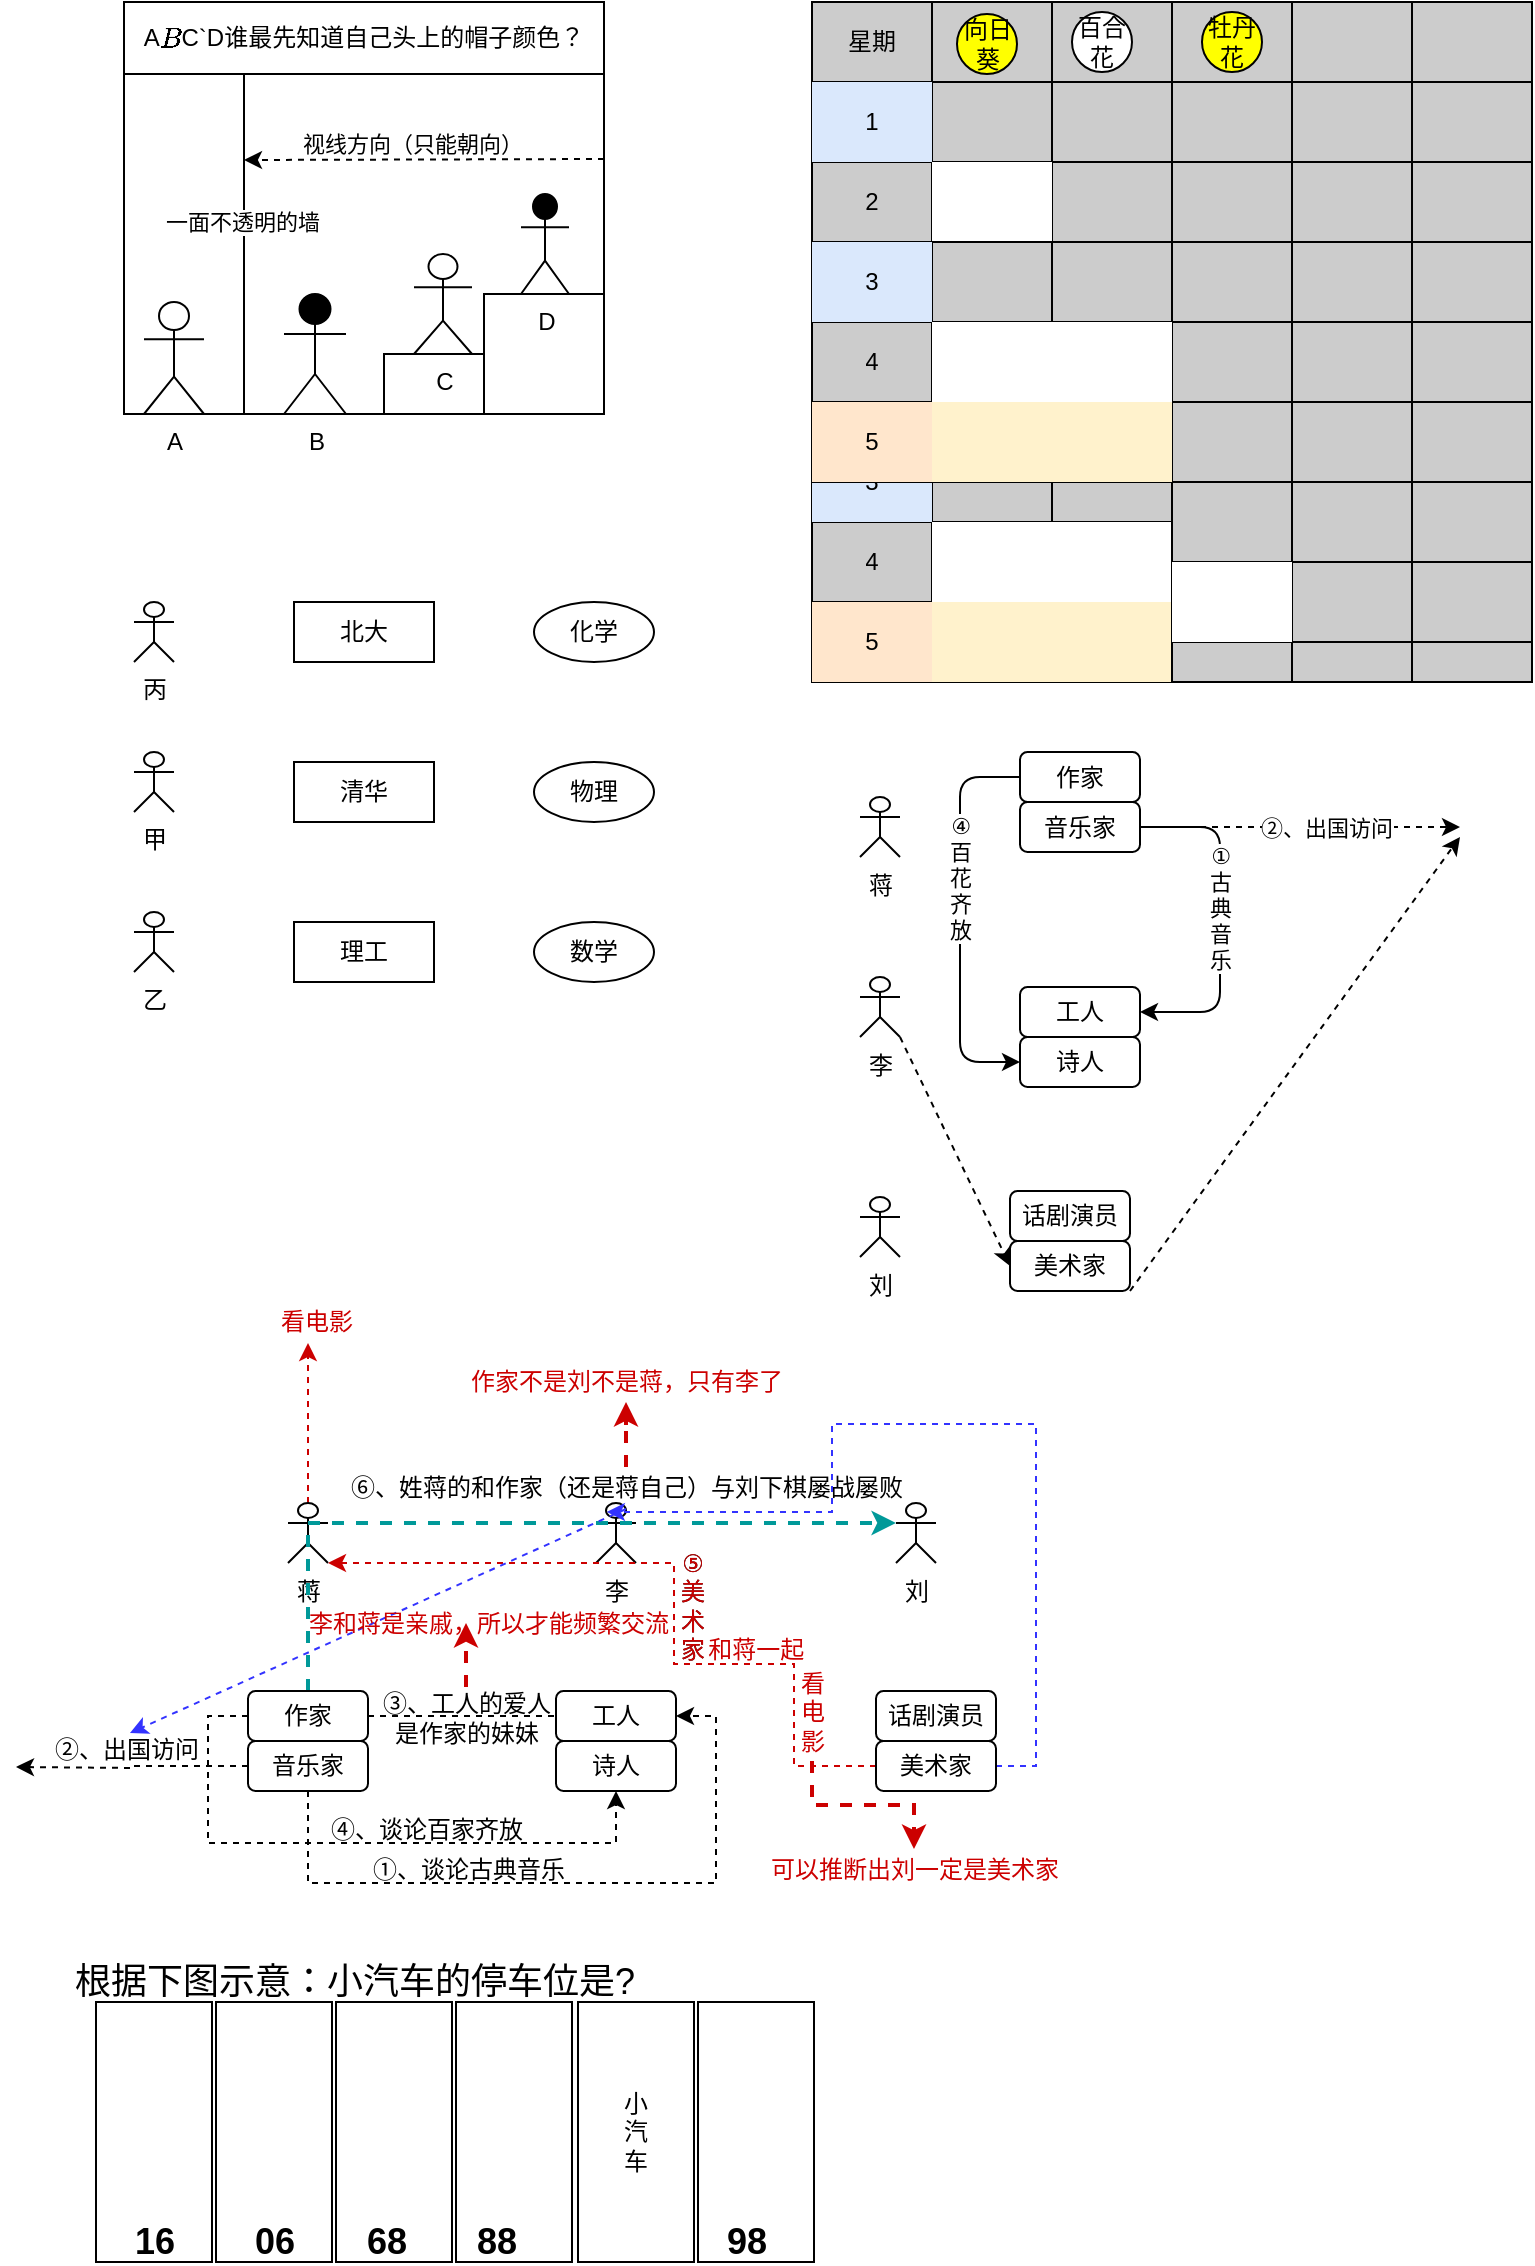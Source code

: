 <mxfile version="13.9.2" type="github">
  <diagram id="T32T4fMNgFnPz1BYaEK8" name="Page-1">
    <mxGraphModel dx="782" dy="481" grid="1" gridSize="10" guides="1" tooltips="1" connect="1" arrows="1" fold="1" page="1" pageScale="1" pageWidth="827" pageHeight="1169" math="0" shadow="0">
      <root>
        <mxCell id="0" />
        <mxCell id="1" parent="0" />
        <mxCell id="mpT7AfO-lYn64X_7P08X-70" value="向日葵" style="ellipse;whiteSpace=wrap;html=1;aspect=fixed;fillColor=#FFFF00;" parent="1" vertex="1">
          <mxGeometry x="502.5" y="130" width="35" height="35" as="geometry" />
        </mxCell>
        <mxCell id="mpT7AfO-lYn64X_7P08X-71" value="百合花" style="ellipse;whiteSpace=wrap;html=1;aspect=fixed;fillColor=#FFFFFF;" parent="1" vertex="1">
          <mxGeometry x="560" y="130" width="35" height="35" as="geometry" />
        </mxCell>
        <mxCell id="mpT7AfO-lYn64X_7P08X-72" value="牡丹花" style="ellipse;whiteSpace=wrap;html=1;aspect=fixed;fillColor=#FFCCCC;" parent="1" vertex="1">
          <mxGeometry x="620" y="130" width="35" height="35" as="geometry" />
        </mxCell>
        <mxCell id="cag0_nm1-1uSM1ungfXw-24" value="" style="rounded=0;whiteSpace=wrap;html=1;fillColor=#FFFFFF;" parent="1" vertex="1">
          <mxGeometry x="86" y="66" width="240" height="170" as="geometry" />
        </mxCell>
        <mxCell id="cag0_nm1-1uSM1ungfXw-25" value="" style="endArrow=none;html=1;" parent="1" edge="1">
          <mxGeometry width="50" height="50" relative="1" as="geometry">
            <mxPoint x="146" y="236" as="sourcePoint" />
            <mxPoint x="146" y="66" as="targetPoint" />
            <Array as="points" />
          </mxGeometry>
        </mxCell>
        <mxCell id="cag0_nm1-1uSM1ungfXw-26" value="一面不透明的墙" style="edgeLabel;html=1;align=center;verticalAlign=middle;resizable=0;points=[];" parent="cag0_nm1-1uSM1ungfXw-25" vertex="1" connectable="0">
          <mxGeometry x="0.129" y="1" relative="1" as="geometry">
            <mxPoint as="offset" />
          </mxGeometry>
        </mxCell>
        <mxCell id="cag0_nm1-1uSM1ungfXw-27" value="" style="rounded=0;whiteSpace=wrap;html=1;" parent="1" vertex="1">
          <mxGeometry x="216" y="206" width="50" height="30" as="geometry" />
        </mxCell>
        <mxCell id="cag0_nm1-1uSM1ungfXw-28" value="" style="rounded=0;whiteSpace=wrap;html=1;" parent="1" vertex="1">
          <mxGeometry x="266" y="176" width="60" height="60" as="geometry" />
        </mxCell>
        <mxCell id="cag0_nm1-1uSM1ungfXw-29" value="A" style="shape=umlActor;verticalLabelPosition=bottom;verticalAlign=top;html=1;outlineConnect=0;fillColor=#FFFFFF;" parent="1" vertex="1">
          <mxGeometry x="96" y="180" width="30" height="56" as="geometry" />
        </mxCell>
        <mxCell id="cag0_nm1-1uSM1ungfXw-30" value="B" style="shape=umlActor;verticalLabelPosition=bottom;verticalAlign=top;html=1;outlineConnect=0;fillColor=#000000;" parent="1" vertex="1">
          <mxGeometry x="166" y="176" width="31" height="60" as="geometry" />
        </mxCell>
        <mxCell id="cag0_nm1-1uSM1ungfXw-31" value="D" style="shape=umlActor;verticalLabelPosition=bottom;verticalAlign=top;html=1;outlineConnect=0;fillColor=#000000;" parent="1" vertex="1">
          <mxGeometry x="284.5" y="126" width="24" height="50" as="geometry" />
        </mxCell>
        <mxCell id="cag0_nm1-1uSM1ungfXw-32" value="A`B`C`D谁最先知道自己头上的帽子颜色？" style="rounded=0;whiteSpace=wrap;html=1;fillColor=#FFFFFF;" parent="1" vertex="1">
          <mxGeometry x="86" y="30" width="240" height="36" as="geometry" />
        </mxCell>
        <mxCell id="cag0_nm1-1uSM1ungfXw-33" value="C" style="shape=umlActor;verticalLabelPosition=bottom;verticalAlign=top;html=1;outlineConnect=0;" parent="1" vertex="1">
          <mxGeometry x="231" y="156" width="29" height="50" as="geometry" />
        </mxCell>
        <mxCell id="cag0_nm1-1uSM1ungfXw-34" value="" style="endArrow=classic;html=1;exitX=1;exitY=0.25;exitDx=0;exitDy=0;dashed=1;" parent="1" source="cag0_nm1-1uSM1ungfXw-24" edge="1">
          <mxGeometry width="50" height="50" relative="1" as="geometry">
            <mxPoint x="146" y="130" as="sourcePoint" />
            <mxPoint x="146" y="109" as="targetPoint" />
          </mxGeometry>
        </mxCell>
        <mxCell id="cag0_nm1-1uSM1ungfXw-35" value="视线方向（只能朝向）" style="edgeLabel;html=1;align=center;verticalAlign=middle;resizable=0;points=[];" parent="cag0_nm1-1uSM1ungfXw-34" vertex="1" connectable="0">
          <mxGeometry x="0.144" relative="1" as="geometry">
            <mxPoint x="7" y="-8" as="offset" />
          </mxGeometry>
        </mxCell>
        <mxCell id="mpT7AfO-lYn64X_7P08X-1" value="&lt;font style=&quot;vertical-align: inherit&quot;&gt;&lt;font style=&quot;vertical-align: inherit&quot;&gt;北大&lt;/font&gt;&lt;/font&gt;" style="whiteSpace=wrap;html=1;" parent="1" vertex="1">
          <mxGeometry x="171" y="330" width="70" height="30" as="geometry" />
        </mxCell>
        <mxCell id="mpT7AfO-lYn64X_7P08X-2" value="&lt;font style=&quot;vertical-align: inherit&quot;&gt;&lt;font style=&quot;vertical-align: inherit&quot;&gt;清华&lt;/font&gt;&lt;/font&gt;" style="whiteSpace=wrap;html=1;" parent="1" vertex="1">
          <mxGeometry x="171" y="410" width="70" height="30" as="geometry" />
        </mxCell>
        <mxCell id="mpT7AfO-lYn64X_7P08X-3" value="&lt;font style=&quot;vertical-align: inherit&quot;&gt;&lt;font style=&quot;vertical-align: inherit&quot;&gt;理工&lt;/font&gt;&lt;/font&gt;" style="whiteSpace=wrap;html=1;" parent="1" vertex="1">
          <mxGeometry x="171" y="490" width="70" height="30" as="geometry" />
        </mxCell>
        <mxCell id="mpT7AfO-lYn64X_7P08X-4" value="&lt;font style=&quot;vertical-align: inherit&quot;&gt;&lt;font style=&quot;vertical-align: inherit&quot;&gt;数学&lt;/font&gt;&lt;/font&gt;&lt;span style=&quot;color: rgba(0 , 0 , 0 , 0) ; font-family: monospace ; font-size: 0px&quot;&gt;&lt;font style=&quot;vertical-align: inherit&quot;&gt;&lt;font style=&quot;vertical-align: inherit&quot;&gt;％3CmxGraphModel％3E％3Croot％3E％3CmxCell％20id％3D％220％22％2F％3E％3CmxCell％20id％3D％221％22％20parent％3D％220％22％2F％3E％3CmxCell％20id％3D ％222％22％20value％3D％22％26lt％3Bfont％20style％3D％26quot％3Bvertical-align％3A％20heritit％26quot％3B％26gt％3B％26lt％3Bfont％20style％3D％26quot％3Bvertical-align ％3A％20继承％26quot％3B％26gt％3B％E5％8C％97％E5％A4％A7％26lt％3B％2Ffont％26gt％3B％26lt％3B％2Ffont％26gt％3B％22％20style％3D ％22whiteSpace％3Dwrap％3Bhtml％3D1％3B％22％20vertex％3D％221％22％20parent％3D％221％22％3E％3CmxGeometry％20x％3D％22430％22％20y％3D％22370％22％20width ％3D％2270％22％20height％3D％2230％22％20as％3D％22geometry％22％2F％3E％3C％2FmxCell％3E％3C％2Froot％3E％3C％2FmxGraphModel％3E&lt;/font&gt;&lt;/font&gt;&lt;/span&gt;" style="ellipse;whiteSpace=wrap;html=1;" parent="1" vertex="1">
          <mxGeometry x="291" y="490" width="60" height="30" as="geometry" />
        </mxCell>
        <mxCell id="mpT7AfO-lYn64X_7P08X-5" value="&lt;font style=&quot;vertical-align: inherit&quot;&gt;&lt;font style=&quot;vertical-align: inherit&quot;&gt;物理&lt;/font&gt;&lt;/font&gt;" style="ellipse;whiteSpace=wrap;html=1;" parent="1" vertex="1">
          <mxGeometry x="291" y="410" width="60" height="30" as="geometry" />
        </mxCell>
        <mxCell id="mpT7AfO-lYn64X_7P08X-6" value="&lt;font style=&quot;vertical-align: inherit&quot;&gt;&lt;font style=&quot;vertical-align: inherit&quot;&gt;化学&lt;/font&gt;&lt;/font&gt;" style="ellipse;whiteSpace=wrap;html=1;" parent="1" vertex="1">
          <mxGeometry x="291" y="330" width="60" height="30" as="geometry" />
        </mxCell>
        <mxCell id="mpT7AfO-lYn64X_7P08X-7" value="&lt;font style=&quot;vertical-align: inherit&quot;&gt;&lt;font style=&quot;vertical-align: inherit&quot;&gt;甲&lt;/font&gt;&lt;/font&gt;" style="shape=umlActor;verticalLabelPosition=bottom;verticalAlign=top;html=1;outlineConnect=0;fillColor=#FFFFFF;" parent="1" vertex="1">
          <mxGeometry x="91" y="405" width="20" height="30" as="geometry" />
        </mxCell>
        <mxCell id="mpT7AfO-lYn64X_7P08X-8" value="乙" style="shape=umlActor;verticalLabelPosition=bottom;verticalAlign=top;html=1;outlineConnect=0;fillColor=#FFFFFF;" parent="1" vertex="1">
          <mxGeometry x="91" y="485" width="20" height="30" as="geometry" />
        </mxCell>
        <mxCell id="mpT7AfO-lYn64X_7P08X-9" value="丙" style="shape=umlActor;verticalLabelPosition=bottom;verticalAlign=top;html=1;outlineConnect=0;fillColor=#FFFFFF;" parent="1" vertex="1">
          <mxGeometry x="91" y="330" width="20" height="30" as="geometry" />
        </mxCell>
        <mxCell id="mpT7AfO-lYn64X_7P08X-15" value="蒋" style="shape=umlActor;verticalLabelPosition=bottom;verticalAlign=top;html=1;outlineConnect=0;" parent="1" vertex="1">
          <mxGeometry x="454" y="427.5" width="20" height="30" as="geometry" />
        </mxCell>
        <mxCell id="mpT7AfO-lYn64X_7P08X-16" value="刘" style="shape=umlActor;verticalLabelPosition=bottom;verticalAlign=top;html=1;outlineConnect=0;" parent="1" vertex="1">
          <mxGeometry x="454" y="627.5" width="20" height="30" as="geometry" />
        </mxCell>
        <mxCell id="mpT7AfO-lYn64X_7P08X-17" value="李" style="shape=umlActor;verticalLabelPosition=bottom;verticalAlign=top;html=1;outlineConnect=0;" parent="1" vertex="1">
          <mxGeometry x="454" y="517.5" width="20" height="30" as="geometry" />
        </mxCell>
        <mxCell id="mpT7AfO-lYn64X_7P08X-20" value="作家" style="rounded=1;whiteSpace=wrap;html=1;" parent="1" vertex="1">
          <mxGeometry x="534" y="405" width="60" height="25" as="geometry" />
        </mxCell>
        <mxCell id="mpT7AfO-lYn64X_7P08X-21" value="工人" style="rounded=1;whiteSpace=wrap;html=1;" parent="1" vertex="1">
          <mxGeometry x="534" y="522.5" width="60" height="25" as="geometry" />
        </mxCell>
        <mxCell id="mpT7AfO-lYn64X_7P08X-22" value="美术家" style="rounded=1;whiteSpace=wrap;html=1;" parent="1" vertex="1">
          <mxGeometry x="529" y="649.5" width="60" height="25" as="geometry" />
        </mxCell>
        <mxCell id="mpT7AfO-lYn64X_7P08X-23" value="话剧演员" style="rounded=1;whiteSpace=wrap;html=1;" parent="1" vertex="1">
          <mxGeometry x="529" y="624.5" width="60" height="25" as="geometry" />
        </mxCell>
        <mxCell id="mpT7AfO-lYn64X_7P08X-24" value="音乐家" style="rounded=1;whiteSpace=wrap;html=1;" parent="1" vertex="1">
          <mxGeometry x="534" y="430" width="60" height="25" as="geometry" />
        </mxCell>
        <mxCell id="mpT7AfO-lYn64X_7P08X-25" value="诗人" style="rounded=1;whiteSpace=wrap;html=1;" parent="1" vertex="1">
          <mxGeometry x="534" y="547.5" width="60" height="25" as="geometry" />
        </mxCell>
        <mxCell id="mpT7AfO-lYn64X_7P08X-26" value="" style="edgeStyle=elbowEdgeStyle;elbow=horizontal;endArrow=classic;html=1;entryX=1;entryY=0.5;entryDx=0;entryDy=0;exitX=1;exitY=0.5;exitDx=0;exitDy=0;" parent="1" source="mpT7AfO-lYn64X_7P08X-24" target="mpT7AfO-lYn64X_7P08X-21" edge="1">
          <mxGeometry width="50" height="50" relative="1" as="geometry">
            <mxPoint x="594" y="457.5" as="sourcePoint" />
            <mxPoint x="704" y="487.5" as="targetPoint" />
            <Array as="points">
              <mxPoint x="634" y="577.5" />
            </Array>
          </mxGeometry>
        </mxCell>
        <mxCell id="mpT7AfO-lYn64X_7P08X-28" value="①&lt;br&gt;古&lt;br&gt;典&lt;br&gt;音&lt;br&gt;乐" style="edgeLabel;html=1;align=center;verticalAlign=middle;resizable=0;points=[];" parent="mpT7AfO-lYn64X_7P08X-26" vertex="1" connectable="0">
          <mxGeometry x="-0.204" y="2" relative="1" as="geometry">
            <mxPoint x="-2" y="12" as="offset" />
          </mxGeometry>
        </mxCell>
        <mxCell id="mpT7AfO-lYn64X_7P08X-29" value="" style="endArrow=classic;html=1;exitX=1;exitY=0.5;exitDx=0;exitDy=0;dashed=1;" parent="1" source="mpT7AfO-lYn64X_7P08X-24" edge="1">
          <mxGeometry width="50" height="50" relative="1" as="geometry">
            <mxPoint x="704" y="527.5" as="sourcePoint" />
            <mxPoint x="754" y="442.5" as="targetPoint" />
          </mxGeometry>
        </mxCell>
        <mxCell id="mpT7AfO-lYn64X_7P08X-30" value="②、出国访问" style="edgeLabel;html=1;align=center;verticalAlign=middle;resizable=0;points=[];" parent="mpT7AfO-lYn64X_7P08X-29" vertex="1" connectable="0">
          <mxGeometry x="0.192" y="-2" relative="1" as="geometry">
            <mxPoint x="-3" y="-2" as="offset" />
          </mxGeometry>
        </mxCell>
        <mxCell id="mpT7AfO-lYn64X_7P08X-34" value="" style="endArrow=classic;html=1;exitX=1;exitY=1;exitDx=0;exitDy=0;exitPerimeter=0;entryX=0;entryY=0.5;entryDx=0;entryDy=0;dashed=1;" parent="1" source="mpT7AfO-lYn64X_7P08X-17" target="mpT7AfO-lYn64X_7P08X-22" edge="1">
          <mxGeometry width="50" height="50" relative="1" as="geometry">
            <mxPoint x="494" y="437.5" as="sourcePoint" />
            <mxPoint x="544" y="387.5" as="targetPoint" />
          </mxGeometry>
        </mxCell>
        <mxCell id="mpT7AfO-lYn64X_7P08X-36" value="" style="endArrow=classic;html=1;exitX=1;exitY=1;exitDx=0;exitDy=0;dashed=1;" parent="1" source="mpT7AfO-lYn64X_7P08X-22" edge="1">
          <mxGeometry width="50" height="50" relative="1" as="geometry">
            <mxPoint x="694" y="577.5" as="sourcePoint" />
            <mxPoint x="754" y="447.5" as="targetPoint" />
          </mxGeometry>
        </mxCell>
        <mxCell id="mpT7AfO-lYn64X_7P08X-37" value="" style="edgeStyle=elbowEdgeStyle;elbow=horizontal;endArrow=classic;html=1;exitX=0;exitY=0.5;exitDx=0;exitDy=0;entryX=0;entryY=0.5;entryDx=0;entryDy=0;" parent="1" source="mpT7AfO-lYn64X_7P08X-20" target="mpT7AfO-lYn64X_7P08X-25" edge="1">
          <mxGeometry width="50" height="50" relative="1" as="geometry">
            <mxPoint x="594" y="655" as="sourcePoint" />
            <mxPoint x="604" y="452.5" as="targetPoint" />
            <Array as="points">
              <mxPoint x="504" y="597.5" />
              <mxPoint x="514" y="597.5" />
              <mxPoint x="494" y="627.5" />
            </Array>
          </mxGeometry>
        </mxCell>
        <mxCell id="mpT7AfO-lYn64X_7P08X-38" value="④&lt;br&gt;百&lt;br&gt;花&lt;br&gt;齐&lt;br&gt;放" style="edgeLabel;html=1;align=center;verticalAlign=middle;resizable=0;points=[];" parent="mpT7AfO-lYn64X_7P08X-37" vertex="1" connectable="0">
          <mxGeometry x="-0.204" y="2" relative="1" as="geometry">
            <mxPoint x="-2" y="-0.5" as="offset" />
          </mxGeometry>
        </mxCell>
        <mxCell id="mpT7AfO-lYn64X_7P08X-160" value="向日葵" style="ellipse;whiteSpace=wrap;html=1;aspect=fixed;fillColor=#FFFF00;" parent="1" vertex="1">
          <mxGeometry x="502.5" y="136" width="30" height="30" as="geometry" />
        </mxCell>
        <mxCell id="mpT7AfO-lYn64X_7P08X-161" value="百合花" style="ellipse;whiteSpace=wrap;html=1;aspect=fixed;fillColor=#FFFFFF;" parent="1" vertex="1">
          <mxGeometry x="560" y="135" width="30" height="30" as="geometry" />
        </mxCell>
        <mxCell id="mpT7AfO-lYn64X_7P08X-162" value="牡丹花" style="ellipse;whiteSpace=wrap;html=1;aspect=fixed;fillColor=#FFFF00;" parent="1" vertex="1">
          <mxGeometry x="625" y="135" width="30" height="30" as="geometry" />
        </mxCell>
        <mxCell id="mpT7AfO-lYn64X_7P08X-134" value="" style="shape=table;html=1;whiteSpace=wrap;startSize=0;container=1;collapsible=0;childLayout=tableLayout;fillColor=#CCCCCC;" parent="1" vertex="1">
          <mxGeometry x="430" y="230" width="180" height="120" as="geometry" />
        </mxCell>
        <mxCell id="mpT7AfO-lYn64X_7P08X-135" value="" style="shape=partialRectangle;html=1;whiteSpace=wrap;collapsible=0;dropTarget=0;pointerEvents=0;fillColor=none;top=0;left=0;bottom=0;right=0;points=[[0,0.5],[1,0.5]];portConstraint=eastwest;" parent="mpT7AfO-lYn64X_7P08X-134" vertex="1">
          <mxGeometry width="180" height="40" as="geometry" />
        </mxCell>
        <mxCell id="mpT7AfO-lYn64X_7P08X-136" value="" style="shape=partialRectangle;html=1;whiteSpace=wrap;connectable=0;fillColor=none;top=0;left=0;bottom=0;right=0;overflow=hidden;" parent="mpT7AfO-lYn64X_7P08X-135" vertex="1">
          <mxGeometry width="60" height="40" as="geometry" />
        </mxCell>
        <mxCell id="mpT7AfO-lYn64X_7P08X-137" value="" style="shape=partialRectangle;html=1;whiteSpace=wrap;connectable=0;fillColor=none;top=0;left=0;bottom=0;right=0;overflow=hidden;" parent="mpT7AfO-lYn64X_7P08X-135" vertex="1">
          <mxGeometry x="60" width="60" height="40" as="geometry" />
        </mxCell>
        <mxCell id="mpT7AfO-lYn64X_7P08X-138" value="" style="shape=partialRectangle;html=1;whiteSpace=wrap;connectable=0;fillColor=none;top=0;left=0;bottom=0;right=0;overflow=hidden;" parent="mpT7AfO-lYn64X_7P08X-135" vertex="1">
          <mxGeometry x="120" width="60" height="40" as="geometry" />
        </mxCell>
        <mxCell id="mpT7AfO-lYn64X_7P08X-139" value="" style="shape=partialRectangle;html=1;whiteSpace=wrap;collapsible=0;dropTarget=0;pointerEvents=0;fillColor=none;top=0;left=0;bottom=0;right=0;points=[[0,0.5],[1,0.5]];portConstraint=eastwest;" parent="mpT7AfO-lYn64X_7P08X-134" vertex="1">
          <mxGeometry y="40" width="180" height="40" as="geometry" />
        </mxCell>
        <mxCell id="mpT7AfO-lYn64X_7P08X-140" value="6" style="shape=partialRectangle;html=1;whiteSpace=wrap;connectable=0;fillColor=none;top=0;left=0;bottom=0;right=0;overflow=hidden;" parent="mpT7AfO-lYn64X_7P08X-139" vertex="1">
          <mxGeometry width="60" height="40" as="geometry" />
        </mxCell>
        <mxCell id="mpT7AfO-lYn64X_7P08X-141" value="" style="shape=partialRectangle;html=1;whiteSpace=wrap;connectable=0;fillColor=none;top=0;left=0;bottom=0;right=0;overflow=hidden;" parent="mpT7AfO-lYn64X_7P08X-139" vertex="1">
          <mxGeometry x="60" width="60" height="40" as="geometry" />
        </mxCell>
        <mxCell id="mpT7AfO-lYn64X_7P08X-142" value="" style="shape=partialRectangle;html=1;whiteSpace=wrap;connectable=0;top=0;left=0;bottom=0;right=0;overflow=hidden;" parent="mpT7AfO-lYn64X_7P08X-139" vertex="1">
          <mxGeometry x="120" width="60" height="40" as="geometry" />
        </mxCell>
        <mxCell id="mpT7AfO-lYn64X_7P08X-143" value="" style="shape=partialRectangle;html=1;whiteSpace=wrap;collapsible=0;dropTarget=0;pointerEvents=0;fillColor=none;top=0;left=0;bottom=0;right=0;points=[[0,0.5],[1,0.5]];portConstraint=eastwest;" parent="mpT7AfO-lYn64X_7P08X-134" vertex="1">
          <mxGeometry y="80" width="180" height="40" as="geometry" />
        </mxCell>
        <mxCell id="mpT7AfO-lYn64X_7P08X-144" value="7" style="shape=partialRectangle;html=1;whiteSpace=wrap;connectable=0;fillColor=none;top=0;left=0;bottom=0;right=0;overflow=hidden;" parent="mpT7AfO-lYn64X_7P08X-143" vertex="1">
          <mxGeometry width="60" height="40" as="geometry" />
        </mxCell>
        <mxCell id="mpT7AfO-lYn64X_7P08X-145" value="" style="shape=partialRectangle;html=1;whiteSpace=wrap;connectable=0;top=0;left=0;bottom=0;right=0;overflow=hidden;" parent="mpT7AfO-lYn64X_7P08X-143" vertex="1">
          <mxGeometry x="60" width="60" height="40" as="geometry" />
        </mxCell>
        <mxCell id="mpT7AfO-lYn64X_7P08X-146" value="" style="shape=partialRectangle;html=1;whiteSpace=wrap;connectable=0;fillColor=none;top=0;left=0;bottom=0;right=0;overflow=hidden;" parent="mpT7AfO-lYn64X_7P08X-143" vertex="1">
          <mxGeometry x="120" width="60" height="40" as="geometry" />
        </mxCell>
        <mxCell id="mpT7AfO-lYn64X_7P08X-82" value="" style="shape=table;html=1;whiteSpace=wrap;startSize=0;container=1;collapsible=0;childLayout=tableLayout;fillColor=#CCCCCC;" parent="1" vertex="1">
          <mxGeometry x="430" y="130" width="180" height="120" as="geometry" />
        </mxCell>
        <mxCell id="mpT7AfO-lYn64X_7P08X-83" value="" style="shape=partialRectangle;html=1;whiteSpace=wrap;collapsible=0;dropTarget=0;pointerEvents=0;fillColor=none;top=0;left=0;bottom=0;right=0;points=[[0,0.5],[1,0.5]];portConstraint=eastwest;" parent="mpT7AfO-lYn64X_7P08X-82" vertex="1">
          <mxGeometry width="180" height="40" as="geometry" />
        </mxCell>
        <mxCell id="mpT7AfO-lYn64X_7P08X-84" value="星期" style="shape=partialRectangle;html=1;whiteSpace=wrap;connectable=0;fillColor=none;top=0;left=0;bottom=0;right=0;overflow=hidden;" parent="mpT7AfO-lYn64X_7P08X-83" vertex="1">
          <mxGeometry width="60" height="40" as="geometry" />
        </mxCell>
        <mxCell id="mpT7AfO-lYn64X_7P08X-85" value="" style="shape=partialRectangle;html=1;whiteSpace=wrap;connectable=0;fillColor=none;top=0;left=0;bottom=0;right=0;overflow=hidden;" parent="mpT7AfO-lYn64X_7P08X-83" vertex="1">
          <mxGeometry x="60" width="60" height="40" as="geometry" />
        </mxCell>
        <mxCell id="mpT7AfO-lYn64X_7P08X-86" value="" style="shape=partialRectangle;html=1;whiteSpace=wrap;connectable=0;fillColor=none;top=0;left=0;bottom=0;right=0;overflow=hidden;" parent="mpT7AfO-lYn64X_7P08X-83" vertex="1">
          <mxGeometry x="120" width="60" height="40" as="geometry" />
        </mxCell>
        <mxCell id="mpT7AfO-lYn64X_7P08X-87" value="" style="shape=partialRectangle;html=1;whiteSpace=wrap;collapsible=0;dropTarget=0;pointerEvents=0;fillColor=none;top=0;left=0;bottom=0;right=0;points=[[0,0.5],[1,0.5]];portConstraint=eastwest;" parent="mpT7AfO-lYn64X_7P08X-82" vertex="1">
          <mxGeometry y="40" width="180" height="40" as="geometry" />
        </mxCell>
        <mxCell id="mpT7AfO-lYn64X_7P08X-88" value="1" style="shape=partialRectangle;html=1;whiteSpace=wrap;connectable=0;fillColor=#dae8fc;top=0;left=0;bottom=0;right=0;overflow=hidden;strokeColor=#6c8ebf;" parent="mpT7AfO-lYn64X_7P08X-87" vertex="1">
          <mxGeometry width="60" height="40" as="geometry" />
        </mxCell>
        <mxCell id="mpT7AfO-lYn64X_7P08X-89" value="" style="shape=partialRectangle;html=1;whiteSpace=wrap;connectable=0;fillColor=none;top=0;left=0;bottom=0;right=0;overflow=hidden;" parent="mpT7AfO-lYn64X_7P08X-87" vertex="1">
          <mxGeometry x="60" width="60" height="40" as="geometry" />
        </mxCell>
        <mxCell id="mpT7AfO-lYn64X_7P08X-90" value="" style="shape=partialRectangle;html=1;whiteSpace=wrap;connectable=0;fillColor=none;top=0;left=0;bottom=0;right=0;overflow=hidden;" parent="mpT7AfO-lYn64X_7P08X-87" vertex="1">
          <mxGeometry x="120" width="60" height="40" as="geometry" />
        </mxCell>
        <mxCell id="mpT7AfO-lYn64X_7P08X-91" value="" style="shape=partialRectangle;html=1;whiteSpace=wrap;collapsible=0;dropTarget=0;pointerEvents=0;fillColor=none;top=0;left=0;bottom=0;right=0;points=[[0,0.5],[1,0.5]];portConstraint=eastwest;" parent="mpT7AfO-lYn64X_7P08X-82" vertex="1">
          <mxGeometry y="80" width="180" height="40" as="geometry" />
        </mxCell>
        <mxCell id="mpT7AfO-lYn64X_7P08X-92" value="2" style="shape=partialRectangle;html=1;whiteSpace=wrap;connectable=0;fillColor=none;top=0;left=0;bottom=0;right=0;overflow=hidden;" parent="mpT7AfO-lYn64X_7P08X-91" vertex="1">
          <mxGeometry width="60" height="40" as="geometry" />
        </mxCell>
        <mxCell id="mpT7AfO-lYn64X_7P08X-93" value="" style="shape=partialRectangle;html=1;whiteSpace=wrap;connectable=0;top=0;left=0;bottom=0;right=0;overflow=hidden;" parent="mpT7AfO-lYn64X_7P08X-91" vertex="1">
          <mxGeometry x="60" width="60" height="40" as="geometry" />
        </mxCell>
        <mxCell id="mpT7AfO-lYn64X_7P08X-94" value="" style="shape=partialRectangle;html=1;whiteSpace=wrap;connectable=0;fillColor=none;top=0;left=0;bottom=0;right=0;overflow=hidden;" parent="mpT7AfO-lYn64X_7P08X-91" vertex="1">
          <mxGeometry x="120" width="60" height="40" as="geometry" />
        </mxCell>
        <mxCell id="mpT7AfO-lYn64X_7P08X-95" value="" style="shape=table;html=1;whiteSpace=wrap;startSize=0;container=1;collapsible=0;childLayout=tableLayout;fillColor=#CCCCCC;" parent="1" vertex="1">
          <mxGeometry x="430" y="250" width="180" height="120" as="geometry" />
        </mxCell>
        <mxCell id="mpT7AfO-lYn64X_7P08X-96" value="" style="shape=partialRectangle;html=1;whiteSpace=wrap;collapsible=0;dropTarget=0;pointerEvents=0;fillColor=none;top=0;left=0;bottom=0;right=0;points=[[0,0.5],[1,0.5]];portConstraint=eastwest;" parent="mpT7AfO-lYn64X_7P08X-95" vertex="1">
          <mxGeometry width="180" height="40" as="geometry" />
        </mxCell>
        <mxCell id="mpT7AfO-lYn64X_7P08X-97" value="3" style="shape=partialRectangle;html=1;whiteSpace=wrap;connectable=0;fillColor=#dae8fc;top=0;left=0;bottom=0;right=0;overflow=hidden;strokeColor=#6c8ebf;" parent="mpT7AfO-lYn64X_7P08X-96" vertex="1">
          <mxGeometry width="60" height="40" as="geometry" />
        </mxCell>
        <mxCell id="mpT7AfO-lYn64X_7P08X-98" value="" style="shape=partialRectangle;html=1;whiteSpace=wrap;connectable=0;fillColor=none;top=0;left=0;bottom=0;right=0;overflow=hidden;" parent="mpT7AfO-lYn64X_7P08X-96" vertex="1">
          <mxGeometry x="60" width="60" height="40" as="geometry" />
        </mxCell>
        <mxCell id="mpT7AfO-lYn64X_7P08X-99" value="" style="shape=partialRectangle;html=1;whiteSpace=wrap;connectable=0;fillColor=none;top=0;left=0;bottom=0;right=0;overflow=hidden;" parent="mpT7AfO-lYn64X_7P08X-96" vertex="1">
          <mxGeometry x="120" width="60" height="40" as="geometry" />
        </mxCell>
        <mxCell id="mpT7AfO-lYn64X_7P08X-100" value="" style="shape=partialRectangle;html=1;whiteSpace=wrap;collapsible=0;dropTarget=0;pointerEvents=0;fillColor=none;top=0;left=0;bottom=0;right=0;points=[[0,0.5],[1,0.5]];portConstraint=eastwest;" parent="mpT7AfO-lYn64X_7P08X-95" vertex="1">
          <mxGeometry y="40" width="180" height="40" as="geometry" />
        </mxCell>
        <mxCell id="mpT7AfO-lYn64X_7P08X-101" value="4" style="shape=partialRectangle;html=1;whiteSpace=wrap;connectable=0;fillColor=none;top=0;left=0;bottom=0;right=0;overflow=hidden;" parent="mpT7AfO-lYn64X_7P08X-100" vertex="1">
          <mxGeometry width="60" height="40" as="geometry" />
        </mxCell>
        <mxCell id="mpT7AfO-lYn64X_7P08X-102" value="" style="shape=partialRectangle;html=1;whiteSpace=wrap;connectable=0;top=0;left=0;bottom=0;right=0;overflow=hidden;" parent="mpT7AfO-lYn64X_7P08X-100" vertex="1">
          <mxGeometry x="60" width="60" height="40" as="geometry" />
        </mxCell>
        <mxCell id="mpT7AfO-lYn64X_7P08X-103" value="" style="shape=partialRectangle;html=1;whiteSpace=wrap;connectable=0;top=0;left=0;bottom=0;right=0;overflow=hidden;" parent="mpT7AfO-lYn64X_7P08X-100" vertex="1">
          <mxGeometry x="120" width="60" height="40" as="geometry" />
        </mxCell>
        <mxCell id="mpT7AfO-lYn64X_7P08X-104" value="" style="shape=partialRectangle;html=1;whiteSpace=wrap;collapsible=0;dropTarget=0;pointerEvents=0;fillColor=none;top=0;left=0;bottom=0;right=0;points=[[0,0.5],[1,0.5]];portConstraint=eastwest;" parent="mpT7AfO-lYn64X_7P08X-95" vertex="1">
          <mxGeometry y="80" width="180" height="40" as="geometry" />
        </mxCell>
        <mxCell id="mpT7AfO-lYn64X_7P08X-105" value="5" style="shape=partialRectangle;html=1;whiteSpace=wrap;connectable=0;fillColor=#ffe6cc;top=0;left=0;bottom=0;right=0;overflow=hidden;strokeColor=#d79b00;" parent="mpT7AfO-lYn64X_7P08X-104" vertex="1">
          <mxGeometry width="60" height="40" as="geometry" />
        </mxCell>
        <mxCell id="mpT7AfO-lYn64X_7P08X-106" value="" style="shape=partialRectangle;html=1;whiteSpace=wrap;connectable=0;top=0;left=0;bottom=0;right=0;overflow=hidden;fillColor=#fff2cc;strokeColor=#d6b656;" parent="mpT7AfO-lYn64X_7P08X-104" vertex="1">
          <mxGeometry x="60" width="60" height="40" as="geometry" />
        </mxCell>
        <mxCell id="mpT7AfO-lYn64X_7P08X-107" value="" style="shape=partialRectangle;html=1;whiteSpace=wrap;connectable=0;top=0;left=0;bottom=0;right=0;overflow=hidden;fillColor=#fff2cc;strokeColor=#d6b656;" parent="mpT7AfO-lYn64X_7P08X-104" vertex="1">
          <mxGeometry x="120" width="60" height="40" as="geometry" />
        </mxCell>
        <mxCell id="mpT7AfO-lYn64X_7P08X-108" value="" style="shape=table;html=1;whiteSpace=wrap;startSize=0;container=1;collapsible=0;childLayout=tableLayout;fillColor=#CCCCCC;" parent="1" vertex="1">
          <mxGeometry x="610" y="130" width="180" height="120" as="geometry" />
        </mxCell>
        <mxCell id="mpT7AfO-lYn64X_7P08X-109" value="" style="shape=partialRectangle;html=1;whiteSpace=wrap;collapsible=0;dropTarget=0;pointerEvents=0;fillColor=none;top=0;left=0;bottom=0;right=0;points=[[0,0.5],[1,0.5]];portConstraint=eastwest;" parent="mpT7AfO-lYn64X_7P08X-108" vertex="1">
          <mxGeometry width="180" height="40" as="geometry" />
        </mxCell>
        <mxCell id="mpT7AfO-lYn64X_7P08X-110" value="" style="shape=partialRectangle;html=1;whiteSpace=wrap;connectable=0;fillColor=none;top=0;left=0;bottom=0;right=0;overflow=hidden;" parent="mpT7AfO-lYn64X_7P08X-109" vertex="1">
          <mxGeometry width="60" height="40" as="geometry" />
        </mxCell>
        <mxCell id="mpT7AfO-lYn64X_7P08X-111" value="" style="shape=partialRectangle;html=1;whiteSpace=wrap;connectable=0;fillColor=none;top=0;left=0;bottom=0;right=0;overflow=hidden;" parent="mpT7AfO-lYn64X_7P08X-109" vertex="1">
          <mxGeometry x="60" width="60" height="40" as="geometry" />
        </mxCell>
        <mxCell id="mpT7AfO-lYn64X_7P08X-112" value="" style="shape=partialRectangle;html=1;whiteSpace=wrap;connectable=0;fillColor=none;top=0;left=0;bottom=0;right=0;overflow=hidden;" parent="mpT7AfO-lYn64X_7P08X-109" vertex="1">
          <mxGeometry x="120" width="60" height="40" as="geometry" />
        </mxCell>
        <mxCell id="mpT7AfO-lYn64X_7P08X-113" value="" style="shape=partialRectangle;html=1;whiteSpace=wrap;collapsible=0;dropTarget=0;pointerEvents=0;fillColor=none;top=0;left=0;bottom=0;right=0;points=[[0,0.5],[1,0.5]];portConstraint=eastwest;" parent="mpT7AfO-lYn64X_7P08X-108" vertex="1">
          <mxGeometry y="40" width="180" height="40" as="geometry" />
        </mxCell>
        <mxCell id="mpT7AfO-lYn64X_7P08X-114" value="" style="shape=partialRectangle;html=1;whiteSpace=wrap;connectable=0;fillColor=none;top=0;left=0;bottom=0;right=0;overflow=hidden;" parent="mpT7AfO-lYn64X_7P08X-113" vertex="1">
          <mxGeometry width="60" height="40" as="geometry" />
        </mxCell>
        <mxCell id="mpT7AfO-lYn64X_7P08X-115" value="" style="shape=partialRectangle;html=1;whiteSpace=wrap;connectable=0;fillColor=none;top=0;left=0;bottom=0;right=0;overflow=hidden;" parent="mpT7AfO-lYn64X_7P08X-113" vertex="1">
          <mxGeometry x="60" width="60" height="40" as="geometry" />
        </mxCell>
        <mxCell id="mpT7AfO-lYn64X_7P08X-116" value="" style="shape=partialRectangle;html=1;whiteSpace=wrap;connectable=0;fillColor=none;top=0;left=0;bottom=0;right=0;overflow=hidden;" parent="mpT7AfO-lYn64X_7P08X-113" vertex="1">
          <mxGeometry x="120" width="60" height="40" as="geometry" />
        </mxCell>
        <mxCell id="mpT7AfO-lYn64X_7P08X-117" value="" style="shape=partialRectangle;html=1;whiteSpace=wrap;collapsible=0;dropTarget=0;pointerEvents=0;fillColor=none;top=0;left=0;bottom=0;right=0;points=[[0,0.5],[1,0.5]];portConstraint=eastwest;" parent="mpT7AfO-lYn64X_7P08X-108" vertex="1">
          <mxGeometry y="80" width="180" height="40" as="geometry" />
        </mxCell>
        <mxCell id="mpT7AfO-lYn64X_7P08X-118" value="" style="shape=partialRectangle;html=1;whiteSpace=wrap;connectable=0;fillColor=none;top=0;left=0;bottom=0;right=0;overflow=hidden;" parent="mpT7AfO-lYn64X_7P08X-117" vertex="1">
          <mxGeometry width="60" height="40" as="geometry" />
        </mxCell>
        <mxCell id="mpT7AfO-lYn64X_7P08X-119" value="" style="shape=partialRectangle;html=1;whiteSpace=wrap;connectable=0;fillColor=none;top=0;left=0;bottom=0;right=0;overflow=hidden;" parent="mpT7AfO-lYn64X_7P08X-117" vertex="1">
          <mxGeometry x="60" width="60" height="40" as="geometry" />
        </mxCell>
        <mxCell id="mpT7AfO-lYn64X_7P08X-120" value="" style="shape=partialRectangle;html=1;whiteSpace=wrap;connectable=0;fillColor=none;top=0;left=0;bottom=0;right=0;overflow=hidden;" parent="mpT7AfO-lYn64X_7P08X-117" vertex="1">
          <mxGeometry x="120" width="60" height="40" as="geometry" />
        </mxCell>
        <mxCell id="mpT7AfO-lYn64X_7P08X-121" value="" style="shape=table;html=1;whiteSpace=wrap;startSize=0;container=1;collapsible=0;childLayout=tableLayout;fillColor=#CCCCCC;" parent="1" vertex="1">
          <mxGeometry x="610" y="250" width="180" height="120" as="geometry" />
        </mxCell>
        <mxCell id="mpT7AfO-lYn64X_7P08X-122" value="" style="shape=partialRectangle;html=1;whiteSpace=wrap;collapsible=0;dropTarget=0;pointerEvents=0;fillColor=none;top=0;left=0;bottom=0;right=0;points=[[0,0.5],[1,0.5]];portConstraint=eastwest;" parent="mpT7AfO-lYn64X_7P08X-121" vertex="1">
          <mxGeometry width="180" height="40" as="geometry" />
        </mxCell>
        <mxCell id="mpT7AfO-lYn64X_7P08X-123" value="" style="shape=partialRectangle;html=1;whiteSpace=wrap;connectable=0;fillColor=none;top=0;left=0;bottom=0;right=0;overflow=hidden;" parent="mpT7AfO-lYn64X_7P08X-122" vertex="1">
          <mxGeometry width="60" height="40" as="geometry" />
        </mxCell>
        <mxCell id="mpT7AfO-lYn64X_7P08X-124" value="" style="shape=partialRectangle;html=1;whiteSpace=wrap;connectable=0;fillColor=none;top=0;left=0;bottom=0;right=0;overflow=hidden;" parent="mpT7AfO-lYn64X_7P08X-122" vertex="1">
          <mxGeometry x="60" width="60" height="40" as="geometry" />
        </mxCell>
        <mxCell id="mpT7AfO-lYn64X_7P08X-125" value="" style="shape=partialRectangle;html=1;whiteSpace=wrap;connectable=0;fillColor=none;top=0;left=0;bottom=0;right=0;overflow=hidden;" parent="mpT7AfO-lYn64X_7P08X-122" vertex="1">
          <mxGeometry x="120" width="60" height="40" as="geometry" />
        </mxCell>
        <mxCell id="mpT7AfO-lYn64X_7P08X-126" value="" style="shape=partialRectangle;html=1;whiteSpace=wrap;collapsible=0;dropTarget=0;pointerEvents=0;fillColor=none;top=0;left=0;bottom=0;right=0;points=[[0,0.5],[1,0.5]];portConstraint=eastwest;" parent="mpT7AfO-lYn64X_7P08X-121" vertex="1">
          <mxGeometry y="40" width="180" height="40" as="geometry" />
        </mxCell>
        <mxCell id="mpT7AfO-lYn64X_7P08X-127" value="" style="shape=partialRectangle;html=1;whiteSpace=wrap;connectable=0;fillColor=none;top=0;left=0;bottom=0;right=0;overflow=hidden;" parent="mpT7AfO-lYn64X_7P08X-126" vertex="1">
          <mxGeometry width="60" height="40" as="geometry" />
        </mxCell>
        <mxCell id="mpT7AfO-lYn64X_7P08X-128" value="" style="shape=partialRectangle;html=1;whiteSpace=wrap;connectable=0;fillColor=none;top=0;left=0;bottom=0;right=0;overflow=hidden;" parent="mpT7AfO-lYn64X_7P08X-126" vertex="1">
          <mxGeometry x="60" width="60" height="40" as="geometry" />
        </mxCell>
        <mxCell id="mpT7AfO-lYn64X_7P08X-129" value="" style="shape=partialRectangle;html=1;whiteSpace=wrap;connectable=0;fillColor=none;top=0;left=0;bottom=0;right=0;overflow=hidden;" parent="mpT7AfO-lYn64X_7P08X-126" vertex="1">
          <mxGeometry x="120" width="60" height="40" as="geometry" />
        </mxCell>
        <mxCell id="mpT7AfO-lYn64X_7P08X-130" value="" style="shape=partialRectangle;html=1;whiteSpace=wrap;collapsible=0;dropTarget=0;pointerEvents=0;fillColor=none;top=0;left=0;bottom=0;right=0;points=[[0,0.5],[1,0.5]];portConstraint=eastwest;" parent="mpT7AfO-lYn64X_7P08X-121" vertex="1">
          <mxGeometry y="80" width="180" height="40" as="geometry" />
        </mxCell>
        <mxCell id="mpT7AfO-lYn64X_7P08X-131" value="" style="shape=partialRectangle;html=1;whiteSpace=wrap;connectable=0;fillColor=none;top=0;left=0;bottom=0;right=0;overflow=hidden;" parent="mpT7AfO-lYn64X_7P08X-130" vertex="1">
          <mxGeometry width="60" height="40" as="geometry" />
        </mxCell>
        <mxCell id="mpT7AfO-lYn64X_7P08X-132" value="" style="shape=partialRectangle;html=1;whiteSpace=wrap;connectable=0;fillColor=none;top=0;left=0;bottom=0;right=0;overflow=hidden;" parent="mpT7AfO-lYn64X_7P08X-130" vertex="1">
          <mxGeometry x="60" width="60" height="40" as="geometry" />
        </mxCell>
        <mxCell id="mpT7AfO-lYn64X_7P08X-133" value="" style="shape=partialRectangle;html=1;whiteSpace=wrap;connectable=0;fillColor=none;top=0;left=0;bottom=0;right=0;overflow=hidden;" parent="mpT7AfO-lYn64X_7P08X-130" vertex="1">
          <mxGeometry x="120" width="60" height="40" as="geometry" />
        </mxCell>
        <mxCell id="mpT7AfO-lYn64X_7P08X-147" value="" style="shape=table;html=1;whiteSpace=wrap;startSize=0;container=1;collapsible=0;childLayout=tableLayout;fillColor=#CCCCCC;" parent="1" vertex="1">
          <mxGeometry x="610" y="230" width="180" height="120" as="geometry" />
        </mxCell>
        <mxCell id="mpT7AfO-lYn64X_7P08X-148" value="" style="shape=partialRectangle;html=1;whiteSpace=wrap;collapsible=0;dropTarget=0;pointerEvents=0;fillColor=none;top=0;left=0;bottom=0;right=0;points=[[0,0.5],[1,0.5]];portConstraint=eastwest;" parent="mpT7AfO-lYn64X_7P08X-147" vertex="1">
          <mxGeometry width="180" height="40" as="geometry" />
        </mxCell>
        <mxCell id="mpT7AfO-lYn64X_7P08X-149" value="" style="shape=partialRectangle;html=1;whiteSpace=wrap;connectable=0;fillColor=#ffe6cc;top=0;left=0;bottom=0;right=0;overflow=hidden;strokeColor=#d79b00;" parent="mpT7AfO-lYn64X_7P08X-148" vertex="1">
          <mxGeometry width="60" height="40" as="geometry" />
        </mxCell>
        <mxCell id="mpT7AfO-lYn64X_7P08X-150" value="" style="shape=partialRectangle;html=1;whiteSpace=wrap;connectable=0;fillColor=#ffe6cc;top=0;left=0;bottom=0;right=0;overflow=hidden;strokeColor=#d79b00;" parent="mpT7AfO-lYn64X_7P08X-148" vertex="1">
          <mxGeometry x="60" width="60" height="40" as="geometry" />
        </mxCell>
        <mxCell id="mpT7AfO-lYn64X_7P08X-151" value="" style="shape=partialRectangle;html=1;whiteSpace=wrap;connectable=0;fillColor=#ffe6cc;top=0;left=0;bottom=0;right=0;overflow=hidden;strokeColor=#d79b00;" parent="mpT7AfO-lYn64X_7P08X-148" vertex="1">
          <mxGeometry x="120" width="60" height="40" as="geometry" />
        </mxCell>
        <mxCell id="mpT7AfO-lYn64X_7P08X-152" value="" style="shape=partialRectangle;html=1;whiteSpace=wrap;collapsible=0;dropTarget=0;pointerEvents=0;fillColor=none;top=0;left=0;bottom=0;right=0;points=[[0,0.5],[1,0.5]];portConstraint=eastwest;" parent="mpT7AfO-lYn64X_7P08X-147" vertex="1">
          <mxGeometry y="40" width="180" height="40" as="geometry" />
        </mxCell>
        <mxCell id="mpT7AfO-lYn64X_7P08X-153" value="" style="shape=partialRectangle;html=1;whiteSpace=wrap;connectable=0;fillColor=none;top=0;left=0;bottom=0;right=0;overflow=hidden;" parent="mpT7AfO-lYn64X_7P08X-152" vertex="1">
          <mxGeometry width="60" height="40" as="geometry" />
        </mxCell>
        <mxCell id="mpT7AfO-lYn64X_7P08X-154" value="" style="shape=partialRectangle;html=1;whiteSpace=wrap;connectable=0;fillColor=none;top=0;left=0;bottom=0;right=0;overflow=hidden;" parent="mpT7AfO-lYn64X_7P08X-152" vertex="1">
          <mxGeometry x="60" width="60" height="40" as="geometry" />
        </mxCell>
        <mxCell id="mpT7AfO-lYn64X_7P08X-155" value="" style="shape=partialRectangle;html=1;whiteSpace=wrap;connectable=0;fillColor=none;top=0;left=0;bottom=0;right=0;overflow=hidden;" parent="mpT7AfO-lYn64X_7P08X-152" vertex="1">
          <mxGeometry x="120" width="60" height="40" as="geometry" />
        </mxCell>
        <mxCell id="mpT7AfO-lYn64X_7P08X-156" value="" style="shape=partialRectangle;html=1;whiteSpace=wrap;collapsible=0;dropTarget=0;pointerEvents=0;fillColor=none;top=0;left=0;bottom=0;right=0;points=[[0,0.5],[1,0.5]];portConstraint=eastwest;" parent="mpT7AfO-lYn64X_7P08X-147" vertex="1">
          <mxGeometry y="80" width="180" height="40" as="geometry" />
        </mxCell>
        <mxCell id="mpT7AfO-lYn64X_7P08X-157" value="" style="shape=partialRectangle;html=1;whiteSpace=wrap;connectable=0;top=0;left=0;bottom=0;right=0;overflow=hidden;" parent="mpT7AfO-lYn64X_7P08X-156" vertex="1">
          <mxGeometry width="60" height="40" as="geometry" />
        </mxCell>
        <mxCell id="mpT7AfO-lYn64X_7P08X-158" value="" style="shape=partialRectangle;html=1;whiteSpace=wrap;connectable=0;fillColor=none;top=0;left=0;bottom=0;right=0;overflow=hidden;" parent="mpT7AfO-lYn64X_7P08X-156" vertex="1">
          <mxGeometry x="60" width="60" height="40" as="geometry" />
        </mxCell>
        <mxCell id="mpT7AfO-lYn64X_7P08X-159" value="" style="shape=partialRectangle;html=1;whiteSpace=wrap;connectable=0;fillColor=none;top=0;left=0;bottom=0;right=0;overflow=hidden;" parent="mpT7AfO-lYn64X_7P08X-156" vertex="1">
          <mxGeometry x="120" width="60" height="40" as="geometry" />
        </mxCell>
        <mxCell id="X-j_XEUSEUsSOWfpSzs6-128" value="" style="shape=table;html=1;whiteSpace=wrap;startSize=0;container=1;collapsible=0;childLayout=tableLayout;fillColor=#CCCCCC;" parent="1" vertex="1">
          <mxGeometry x="430" y="30" width="180" height="120" as="geometry" />
        </mxCell>
        <mxCell id="X-j_XEUSEUsSOWfpSzs6-129" value="" style="shape=partialRectangle;html=1;whiteSpace=wrap;collapsible=0;dropTarget=0;pointerEvents=0;fillColor=none;top=0;left=0;bottom=0;right=0;points=[[0,0.5],[1,0.5]];portConstraint=eastwest;" parent="X-j_XEUSEUsSOWfpSzs6-128" vertex="1">
          <mxGeometry width="180" height="40" as="geometry" />
        </mxCell>
        <mxCell id="X-j_XEUSEUsSOWfpSzs6-130" value="星期" style="shape=partialRectangle;html=1;whiteSpace=wrap;connectable=0;fillColor=none;top=0;left=0;bottom=0;right=0;overflow=hidden;" parent="X-j_XEUSEUsSOWfpSzs6-129" vertex="1">
          <mxGeometry width="60" height="40" as="geometry" />
        </mxCell>
        <mxCell id="X-j_XEUSEUsSOWfpSzs6-131" value="" style="shape=partialRectangle;html=1;whiteSpace=wrap;connectable=0;fillColor=none;top=0;left=0;bottom=0;right=0;overflow=hidden;" parent="X-j_XEUSEUsSOWfpSzs6-129" vertex="1">
          <mxGeometry x="60" width="60" height="40" as="geometry" />
        </mxCell>
        <mxCell id="X-j_XEUSEUsSOWfpSzs6-132" value="" style="shape=partialRectangle;html=1;whiteSpace=wrap;connectable=0;fillColor=none;top=0;left=0;bottom=0;right=0;overflow=hidden;" parent="X-j_XEUSEUsSOWfpSzs6-129" vertex="1">
          <mxGeometry x="120" width="60" height="40" as="geometry" />
        </mxCell>
        <mxCell id="X-j_XEUSEUsSOWfpSzs6-133" value="" style="shape=partialRectangle;html=1;whiteSpace=wrap;collapsible=0;dropTarget=0;pointerEvents=0;fillColor=none;top=0;left=0;bottom=0;right=0;points=[[0,0.5],[1,0.5]];portConstraint=eastwest;" parent="X-j_XEUSEUsSOWfpSzs6-128" vertex="1">
          <mxGeometry y="40" width="180" height="40" as="geometry" />
        </mxCell>
        <mxCell id="X-j_XEUSEUsSOWfpSzs6-134" value="1" style="shape=partialRectangle;html=1;whiteSpace=wrap;connectable=0;fillColor=#dae8fc;top=0;left=0;bottom=0;right=0;overflow=hidden;strokeColor=#6c8ebf;" parent="X-j_XEUSEUsSOWfpSzs6-133" vertex="1">
          <mxGeometry width="60" height="40" as="geometry" />
        </mxCell>
        <mxCell id="X-j_XEUSEUsSOWfpSzs6-135" value="" style="shape=partialRectangle;html=1;whiteSpace=wrap;connectable=0;fillColor=none;top=0;left=0;bottom=0;right=0;overflow=hidden;" parent="X-j_XEUSEUsSOWfpSzs6-133" vertex="1">
          <mxGeometry x="60" width="60" height="40" as="geometry" />
        </mxCell>
        <mxCell id="X-j_XEUSEUsSOWfpSzs6-136" value="" style="shape=partialRectangle;html=1;whiteSpace=wrap;connectable=0;fillColor=none;top=0;left=0;bottom=0;right=0;overflow=hidden;" parent="X-j_XEUSEUsSOWfpSzs6-133" vertex="1">
          <mxGeometry x="120" width="60" height="40" as="geometry" />
        </mxCell>
        <mxCell id="X-j_XEUSEUsSOWfpSzs6-137" value="" style="shape=partialRectangle;html=1;whiteSpace=wrap;collapsible=0;dropTarget=0;pointerEvents=0;fillColor=none;top=0;left=0;bottom=0;right=0;points=[[0,0.5],[1,0.5]];portConstraint=eastwest;" parent="X-j_XEUSEUsSOWfpSzs6-128" vertex="1">
          <mxGeometry y="80" width="180" height="40" as="geometry" />
        </mxCell>
        <mxCell id="X-j_XEUSEUsSOWfpSzs6-138" value="2" style="shape=partialRectangle;html=1;whiteSpace=wrap;connectable=0;fillColor=none;top=0;left=0;bottom=0;right=0;overflow=hidden;" parent="X-j_XEUSEUsSOWfpSzs6-137" vertex="1">
          <mxGeometry width="60" height="40" as="geometry" />
        </mxCell>
        <mxCell id="X-j_XEUSEUsSOWfpSzs6-139" value="" style="shape=partialRectangle;html=1;whiteSpace=wrap;connectable=0;top=0;left=0;bottom=0;right=0;overflow=hidden;" parent="X-j_XEUSEUsSOWfpSzs6-137" vertex="1">
          <mxGeometry x="60" width="60" height="40" as="geometry" />
        </mxCell>
        <mxCell id="X-j_XEUSEUsSOWfpSzs6-140" value="" style="shape=partialRectangle;html=1;whiteSpace=wrap;connectable=0;fillColor=none;top=0;left=0;bottom=0;right=0;overflow=hidden;" parent="X-j_XEUSEUsSOWfpSzs6-137" vertex="1">
          <mxGeometry x="120" width="60" height="40" as="geometry" />
        </mxCell>
        <mxCell id="X-j_XEUSEUsSOWfpSzs6-141" value="" style="shape=table;html=1;whiteSpace=wrap;startSize=0;container=1;collapsible=0;childLayout=tableLayout;fillColor=#CCCCCC;" parent="1" vertex="1">
          <mxGeometry x="610" y="30" width="180" height="120" as="geometry" />
        </mxCell>
        <mxCell id="X-j_XEUSEUsSOWfpSzs6-142" value="" style="shape=partialRectangle;html=1;whiteSpace=wrap;collapsible=0;dropTarget=0;pointerEvents=0;fillColor=none;top=0;left=0;bottom=0;right=0;points=[[0,0.5],[1,0.5]];portConstraint=eastwest;" parent="X-j_XEUSEUsSOWfpSzs6-141" vertex="1">
          <mxGeometry width="180" height="40" as="geometry" />
        </mxCell>
        <mxCell id="X-j_XEUSEUsSOWfpSzs6-143" value="" style="shape=partialRectangle;html=1;whiteSpace=wrap;connectable=0;fillColor=none;top=0;left=0;bottom=0;right=0;overflow=hidden;" parent="X-j_XEUSEUsSOWfpSzs6-142" vertex="1">
          <mxGeometry width="60" height="40" as="geometry" />
        </mxCell>
        <mxCell id="X-j_XEUSEUsSOWfpSzs6-144" value="" style="shape=partialRectangle;html=1;whiteSpace=wrap;connectable=0;fillColor=none;top=0;left=0;bottom=0;right=0;overflow=hidden;" parent="X-j_XEUSEUsSOWfpSzs6-142" vertex="1">
          <mxGeometry x="60" width="60" height="40" as="geometry" />
        </mxCell>
        <mxCell id="X-j_XEUSEUsSOWfpSzs6-145" value="" style="shape=partialRectangle;html=1;whiteSpace=wrap;connectable=0;fillColor=none;top=0;left=0;bottom=0;right=0;overflow=hidden;" parent="X-j_XEUSEUsSOWfpSzs6-142" vertex="1">
          <mxGeometry x="120" width="60" height="40" as="geometry" />
        </mxCell>
        <mxCell id="X-j_XEUSEUsSOWfpSzs6-146" value="" style="shape=partialRectangle;html=1;whiteSpace=wrap;collapsible=0;dropTarget=0;pointerEvents=0;fillColor=none;top=0;left=0;bottom=0;right=0;points=[[0,0.5],[1,0.5]];portConstraint=eastwest;" parent="X-j_XEUSEUsSOWfpSzs6-141" vertex="1">
          <mxGeometry y="40" width="180" height="40" as="geometry" />
        </mxCell>
        <mxCell id="X-j_XEUSEUsSOWfpSzs6-147" value="" style="shape=partialRectangle;html=1;whiteSpace=wrap;connectable=0;fillColor=none;top=0;left=0;bottom=0;right=0;overflow=hidden;" parent="X-j_XEUSEUsSOWfpSzs6-146" vertex="1">
          <mxGeometry width="60" height="40" as="geometry" />
        </mxCell>
        <mxCell id="X-j_XEUSEUsSOWfpSzs6-148" value="" style="shape=partialRectangle;html=1;whiteSpace=wrap;connectable=0;fillColor=none;top=0;left=0;bottom=0;right=0;overflow=hidden;" parent="X-j_XEUSEUsSOWfpSzs6-146" vertex="1">
          <mxGeometry x="60" width="60" height="40" as="geometry" />
        </mxCell>
        <mxCell id="X-j_XEUSEUsSOWfpSzs6-149" value="" style="shape=partialRectangle;html=1;whiteSpace=wrap;connectable=0;fillColor=none;top=0;left=0;bottom=0;right=0;overflow=hidden;" parent="X-j_XEUSEUsSOWfpSzs6-146" vertex="1">
          <mxGeometry x="120" width="60" height="40" as="geometry" />
        </mxCell>
        <mxCell id="X-j_XEUSEUsSOWfpSzs6-150" value="" style="shape=partialRectangle;html=1;whiteSpace=wrap;collapsible=0;dropTarget=0;pointerEvents=0;fillColor=none;top=0;left=0;bottom=0;right=0;points=[[0,0.5],[1,0.5]];portConstraint=eastwest;" parent="X-j_XEUSEUsSOWfpSzs6-141" vertex="1">
          <mxGeometry y="80" width="180" height="40" as="geometry" />
        </mxCell>
        <mxCell id="X-j_XEUSEUsSOWfpSzs6-151" value="" style="shape=partialRectangle;html=1;whiteSpace=wrap;connectable=0;fillColor=none;top=0;left=0;bottom=0;right=0;overflow=hidden;" parent="X-j_XEUSEUsSOWfpSzs6-150" vertex="1">
          <mxGeometry width="60" height="40" as="geometry" />
        </mxCell>
        <mxCell id="X-j_XEUSEUsSOWfpSzs6-152" value="" style="shape=partialRectangle;html=1;whiteSpace=wrap;connectable=0;fillColor=none;top=0;left=0;bottom=0;right=0;overflow=hidden;" parent="X-j_XEUSEUsSOWfpSzs6-150" vertex="1">
          <mxGeometry x="60" width="60" height="40" as="geometry" />
        </mxCell>
        <mxCell id="X-j_XEUSEUsSOWfpSzs6-153" value="" style="shape=partialRectangle;html=1;whiteSpace=wrap;connectable=0;fillColor=none;top=0;left=0;bottom=0;right=0;overflow=hidden;" parent="X-j_XEUSEUsSOWfpSzs6-150" vertex="1">
          <mxGeometry x="120" width="60" height="40" as="geometry" />
        </mxCell>
        <mxCell id="X-j_XEUSEUsSOWfpSzs6-154" value="" style="shape=table;html=1;whiteSpace=wrap;startSize=0;container=1;collapsible=0;childLayout=tableLayout;fillColor=#CCCCCC;" parent="1" vertex="1">
          <mxGeometry x="610" y="150" width="180" height="120" as="geometry" />
        </mxCell>
        <mxCell id="X-j_XEUSEUsSOWfpSzs6-155" value="" style="shape=partialRectangle;html=1;whiteSpace=wrap;collapsible=0;dropTarget=0;pointerEvents=0;fillColor=none;top=0;left=0;bottom=0;right=0;points=[[0,0.5],[1,0.5]];portConstraint=eastwest;" parent="X-j_XEUSEUsSOWfpSzs6-154" vertex="1">
          <mxGeometry width="180" height="40" as="geometry" />
        </mxCell>
        <mxCell id="X-j_XEUSEUsSOWfpSzs6-156" value="" style="shape=partialRectangle;html=1;whiteSpace=wrap;connectable=0;fillColor=none;top=0;left=0;bottom=0;right=0;overflow=hidden;" parent="X-j_XEUSEUsSOWfpSzs6-155" vertex="1">
          <mxGeometry width="60" height="40" as="geometry" />
        </mxCell>
        <mxCell id="X-j_XEUSEUsSOWfpSzs6-157" value="" style="shape=partialRectangle;html=1;whiteSpace=wrap;connectable=0;fillColor=none;top=0;left=0;bottom=0;right=0;overflow=hidden;" parent="X-j_XEUSEUsSOWfpSzs6-155" vertex="1">
          <mxGeometry x="60" width="60" height="40" as="geometry" />
        </mxCell>
        <mxCell id="X-j_XEUSEUsSOWfpSzs6-158" value="" style="shape=partialRectangle;html=1;whiteSpace=wrap;connectable=0;fillColor=none;top=0;left=0;bottom=0;right=0;overflow=hidden;" parent="X-j_XEUSEUsSOWfpSzs6-155" vertex="1">
          <mxGeometry x="120" width="60" height="40" as="geometry" />
        </mxCell>
        <mxCell id="X-j_XEUSEUsSOWfpSzs6-159" value="" style="shape=partialRectangle;html=1;whiteSpace=wrap;collapsible=0;dropTarget=0;pointerEvents=0;fillColor=none;top=0;left=0;bottom=0;right=0;points=[[0,0.5],[1,0.5]];portConstraint=eastwest;" parent="X-j_XEUSEUsSOWfpSzs6-154" vertex="1">
          <mxGeometry y="40" width="180" height="40" as="geometry" />
        </mxCell>
        <mxCell id="X-j_XEUSEUsSOWfpSzs6-160" value="" style="shape=partialRectangle;html=1;whiteSpace=wrap;connectable=0;fillColor=none;top=0;left=0;bottom=0;right=0;overflow=hidden;" parent="X-j_XEUSEUsSOWfpSzs6-159" vertex="1">
          <mxGeometry width="60" height="40" as="geometry" />
        </mxCell>
        <mxCell id="X-j_XEUSEUsSOWfpSzs6-161" value="" style="shape=partialRectangle;html=1;whiteSpace=wrap;connectable=0;fillColor=none;top=0;left=0;bottom=0;right=0;overflow=hidden;" parent="X-j_XEUSEUsSOWfpSzs6-159" vertex="1">
          <mxGeometry x="60" width="60" height="40" as="geometry" />
        </mxCell>
        <mxCell id="X-j_XEUSEUsSOWfpSzs6-162" value="" style="shape=partialRectangle;html=1;whiteSpace=wrap;connectable=0;fillColor=none;top=0;left=0;bottom=0;right=0;overflow=hidden;" parent="X-j_XEUSEUsSOWfpSzs6-159" vertex="1">
          <mxGeometry x="120" width="60" height="40" as="geometry" />
        </mxCell>
        <mxCell id="X-j_XEUSEUsSOWfpSzs6-163" value="" style="shape=partialRectangle;html=1;whiteSpace=wrap;collapsible=0;dropTarget=0;pointerEvents=0;fillColor=none;top=0;left=0;bottom=0;right=0;points=[[0,0.5],[1,0.5]];portConstraint=eastwest;" parent="X-j_XEUSEUsSOWfpSzs6-154" vertex="1">
          <mxGeometry y="80" width="180" height="40" as="geometry" />
        </mxCell>
        <mxCell id="X-j_XEUSEUsSOWfpSzs6-164" value="" style="shape=partialRectangle;html=1;whiteSpace=wrap;connectable=0;fillColor=none;top=0;left=0;bottom=0;right=0;overflow=hidden;" parent="X-j_XEUSEUsSOWfpSzs6-163" vertex="1">
          <mxGeometry width="60" height="40" as="geometry" />
        </mxCell>
        <mxCell id="X-j_XEUSEUsSOWfpSzs6-165" value="" style="shape=partialRectangle;html=1;whiteSpace=wrap;connectable=0;fillColor=none;top=0;left=0;bottom=0;right=0;overflow=hidden;" parent="X-j_XEUSEUsSOWfpSzs6-163" vertex="1">
          <mxGeometry x="60" width="60" height="40" as="geometry" />
        </mxCell>
        <mxCell id="X-j_XEUSEUsSOWfpSzs6-166" value="" style="shape=partialRectangle;html=1;whiteSpace=wrap;connectable=0;fillColor=none;top=0;left=0;bottom=0;right=0;overflow=hidden;" parent="X-j_XEUSEUsSOWfpSzs6-163" vertex="1">
          <mxGeometry x="120" width="60" height="40" as="geometry" />
        </mxCell>
        <mxCell id="X-j_XEUSEUsSOWfpSzs6-167" value="" style="shape=table;html=1;whiteSpace=wrap;startSize=0;container=1;collapsible=0;childLayout=tableLayout;fillColor=#CCCCCC;" parent="1" vertex="1">
          <mxGeometry x="430" y="150" width="180" height="120" as="geometry" />
        </mxCell>
        <mxCell id="X-j_XEUSEUsSOWfpSzs6-168" value="" style="shape=partialRectangle;html=1;whiteSpace=wrap;collapsible=0;dropTarget=0;pointerEvents=0;fillColor=none;top=0;left=0;bottom=0;right=0;points=[[0,0.5],[1,0.5]];portConstraint=eastwest;" parent="X-j_XEUSEUsSOWfpSzs6-167" vertex="1">
          <mxGeometry width="180" height="40" as="geometry" />
        </mxCell>
        <mxCell id="X-j_XEUSEUsSOWfpSzs6-169" value="3" style="shape=partialRectangle;html=1;whiteSpace=wrap;connectable=0;fillColor=#dae8fc;top=0;left=0;bottom=0;right=0;overflow=hidden;strokeColor=#6c8ebf;" parent="X-j_XEUSEUsSOWfpSzs6-168" vertex="1">
          <mxGeometry width="60" height="40" as="geometry" />
        </mxCell>
        <mxCell id="X-j_XEUSEUsSOWfpSzs6-170" value="" style="shape=partialRectangle;html=1;whiteSpace=wrap;connectable=0;fillColor=none;top=0;left=0;bottom=0;right=0;overflow=hidden;" parent="X-j_XEUSEUsSOWfpSzs6-168" vertex="1">
          <mxGeometry x="60" width="60" height="40" as="geometry" />
        </mxCell>
        <mxCell id="X-j_XEUSEUsSOWfpSzs6-171" value="" style="shape=partialRectangle;html=1;whiteSpace=wrap;connectable=0;fillColor=none;top=0;left=0;bottom=0;right=0;overflow=hidden;" parent="X-j_XEUSEUsSOWfpSzs6-168" vertex="1">
          <mxGeometry x="120" width="60" height="40" as="geometry" />
        </mxCell>
        <mxCell id="X-j_XEUSEUsSOWfpSzs6-172" value="" style="shape=partialRectangle;html=1;whiteSpace=wrap;collapsible=0;dropTarget=0;pointerEvents=0;fillColor=none;top=0;left=0;bottom=0;right=0;points=[[0,0.5],[1,0.5]];portConstraint=eastwest;" parent="X-j_XEUSEUsSOWfpSzs6-167" vertex="1">
          <mxGeometry y="40" width="180" height="40" as="geometry" />
        </mxCell>
        <mxCell id="X-j_XEUSEUsSOWfpSzs6-173" value="4" style="shape=partialRectangle;html=1;whiteSpace=wrap;connectable=0;fillColor=none;top=0;left=0;bottom=0;right=0;overflow=hidden;" parent="X-j_XEUSEUsSOWfpSzs6-172" vertex="1">
          <mxGeometry width="60" height="40" as="geometry" />
        </mxCell>
        <mxCell id="X-j_XEUSEUsSOWfpSzs6-174" value="" style="shape=partialRectangle;html=1;whiteSpace=wrap;connectable=0;top=0;left=0;bottom=0;right=0;overflow=hidden;" parent="X-j_XEUSEUsSOWfpSzs6-172" vertex="1">
          <mxGeometry x="60" width="60" height="40" as="geometry" />
        </mxCell>
        <mxCell id="X-j_XEUSEUsSOWfpSzs6-175" value="" style="shape=partialRectangle;html=1;whiteSpace=wrap;connectable=0;top=0;left=0;bottom=0;right=0;overflow=hidden;" parent="X-j_XEUSEUsSOWfpSzs6-172" vertex="1">
          <mxGeometry x="120" width="60" height="40" as="geometry" />
        </mxCell>
        <mxCell id="X-j_XEUSEUsSOWfpSzs6-176" value="" style="shape=partialRectangle;html=1;whiteSpace=wrap;collapsible=0;dropTarget=0;pointerEvents=0;fillColor=none;top=0;left=0;bottom=0;right=0;points=[[0,0.5],[1,0.5]];portConstraint=eastwest;" parent="X-j_XEUSEUsSOWfpSzs6-167" vertex="1">
          <mxGeometry y="80" width="180" height="40" as="geometry" />
        </mxCell>
        <mxCell id="X-j_XEUSEUsSOWfpSzs6-177" value="5" style="shape=partialRectangle;html=1;whiteSpace=wrap;connectable=0;fillColor=#ffe6cc;top=0;left=0;bottom=0;right=0;overflow=hidden;strokeColor=#d79b00;" parent="X-j_XEUSEUsSOWfpSzs6-176" vertex="1">
          <mxGeometry width="60" height="40" as="geometry" />
        </mxCell>
        <mxCell id="X-j_XEUSEUsSOWfpSzs6-178" value="" style="shape=partialRectangle;html=1;whiteSpace=wrap;connectable=0;top=0;left=0;bottom=0;right=0;overflow=hidden;fillColor=#fff2cc;strokeColor=#d6b656;" parent="X-j_XEUSEUsSOWfpSzs6-176" vertex="1">
          <mxGeometry x="60" width="60" height="40" as="geometry" />
        </mxCell>
        <mxCell id="X-j_XEUSEUsSOWfpSzs6-179" value="" style="shape=partialRectangle;html=1;whiteSpace=wrap;connectable=0;top=0;left=0;bottom=0;right=0;overflow=hidden;fillColor=#fff2cc;strokeColor=#d6b656;" parent="X-j_XEUSEUsSOWfpSzs6-176" vertex="1">
          <mxGeometry x="120" width="60" height="40" as="geometry" />
        </mxCell>
        <mxCell id="X-j_XEUSEUsSOWfpSzs6-181" value="" style="edgeStyle=orthogonalEdgeStyle;rounded=0;orthogonalLoop=1;jettySize=auto;html=1;dashed=1;strokeColor=#CC0000;strokeWidth=1;fontColor=#CC0000;" parent="1" source="X-j_XEUSEUsSOWfpSzs6-1" edge="1">
          <mxGeometry relative="1" as="geometry">
            <mxPoint x="178" y="700.5" as="targetPoint" />
          </mxGeometry>
        </mxCell>
        <mxCell id="X-j_XEUSEUsSOWfpSzs6-1" value="蒋" style="shape=umlActor;verticalLabelPosition=bottom;verticalAlign=top;html=1;outlineConnect=0;" parent="1" vertex="1">
          <mxGeometry x="168" y="780.5" width="20" height="30" as="geometry" />
        </mxCell>
        <mxCell id="X-j_XEUSEUsSOWfpSzs6-2" value="李" style="shape=umlActor;verticalLabelPosition=bottom;verticalAlign=top;html=1;outlineConnect=0;" parent="1" vertex="1">
          <mxGeometry x="322" y="780.5" width="20" height="30" as="geometry" />
        </mxCell>
        <mxCell id="X-j_XEUSEUsSOWfpSzs6-3" value="刘" style="shape=umlActor;verticalLabelPosition=bottom;verticalAlign=top;html=1;outlineConnect=0;" parent="1" vertex="1">
          <mxGeometry x="472" y="780.5" width="20" height="30" as="geometry" />
        </mxCell>
        <mxCell id="X-j_XEUSEUsSOWfpSzs6-18" style="edgeStyle=orthogonalEdgeStyle;rounded=0;orthogonalLoop=1;jettySize=auto;html=1;exitX=0;exitY=0.5;exitDx=0;exitDy=0;entryX=0.5;entryY=1;entryDx=0;entryDy=0;dashed=1;" parent="1" source="X-j_XEUSEUsSOWfpSzs6-6" target="X-j_XEUSEUsSOWfpSzs6-11" edge="1">
          <mxGeometry relative="1" as="geometry">
            <Array as="points">
              <mxPoint x="128" y="887.5" />
              <mxPoint x="128" y="950.5" />
              <mxPoint x="332" y="950.5" />
            </Array>
          </mxGeometry>
        </mxCell>
        <mxCell id="X-j_XEUSEUsSOWfpSzs6-25" style="edgeStyle=orthogonalEdgeStyle;rounded=0;orthogonalLoop=1;jettySize=auto;html=1;exitX=0.5;exitY=0;exitDx=0;exitDy=0;entryX=0;entryY=0.333;entryDx=0;entryDy=0;entryPerimeter=0;dashed=1;strokeWidth=2;strokeColor=#009999;" parent="1" source="X-j_XEUSEUsSOWfpSzs6-6" target="X-j_XEUSEUsSOWfpSzs6-3" edge="1">
          <mxGeometry relative="1" as="geometry" />
        </mxCell>
        <mxCell id="X-j_XEUSEUsSOWfpSzs6-6" value="作家" style="rounded=1;whiteSpace=wrap;html=1;" parent="1" vertex="1">
          <mxGeometry x="148" y="874.5" width="60" height="25" as="geometry" />
        </mxCell>
        <mxCell id="X-j_XEUSEUsSOWfpSzs6-7" value="工人" style="rounded=1;whiteSpace=wrap;html=1;" parent="1" vertex="1">
          <mxGeometry x="302" y="874.5" width="60" height="25" as="geometry" />
        </mxCell>
        <mxCell id="X-j_XEUSEUsSOWfpSzs6-22" style="edgeStyle=orthogonalEdgeStyle;rounded=0;orthogonalLoop=1;jettySize=auto;html=1;exitX=1;exitY=0.5;exitDx=0;exitDy=0;entryX=0.467;entryY=1.125;entryDx=0;entryDy=0;entryPerimeter=0;dashed=1;strokeColor=#3333FF;" parent="1" source="X-j_XEUSEUsSOWfpSzs6-8" target="X-j_XEUSEUsSOWfpSzs6-28" edge="1">
          <mxGeometry relative="1" as="geometry">
            <Array as="points">
              <mxPoint x="542" y="912" />
              <mxPoint x="542" y="741" />
              <mxPoint x="440" y="741" />
              <mxPoint x="440" y="785" />
            </Array>
          </mxGeometry>
        </mxCell>
        <mxCell id="X-j_XEUSEUsSOWfpSzs6-29" style="edgeStyle=orthogonalEdgeStyle;rounded=0;orthogonalLoop=1;jettySize=auto;html=1;exitX=0;exitY=0.5;exitDx=0;exitDy=0;dashed=1;entryX=1;entryY=1;entryDx=0;entryDy=0;entryPerimeter=0;strokeColor=#CC0000;" parent="1" source="X-j_XEUSEUsSOWfpSzs6-8" target="X-j_XEUSEUsSOWfpSzs6-1" edge="1">
          <mxGeometry relative="1" as="geometry">
            <Array as="points">
              <mxPoint x="421" y="912" />
              <mxPoint x="421" y="861" />
              <mxPoint x="361" y="861" />
              <mxPoint x="361" y="811" />
            </Array>
          </mxGeometry>
        </mxCell>
        <mxCell id="X-j_XEUSEUsSOWfpSzs6-8" value="美术家" style="rounded=1;whiteSpace=wrap;html=1;" parent="1" vertex="1">
          <mxGeometry x="462" y="899.5" width="60" height="25" as="geometry" />
        </mxCell>
        <mxCell id="X-j_XEUSEUsSOWfpSzs6-9" value="话剧演员" style="rounded=1;whiteSpace=wrap;html=1;" parent="1" vertex="1">
          <mxGeometry x="462" y="874.5" width="60" height="25" as="geometry" />
        </mxCell>
        <mxCell id="X-j_XEUSEUsSOWfpSzs6-15" style="edgeStyle=orthogonalEdgeStyle;rounded=0;orthogonalLoop=1;jettySize=auto;html=1;exitX=0.5;exitY=1;exitDx=0;exitDy=0;entryX=1;entryY=0.5;entryDx=0;entryDy=0;dashed=1;" parent="1" source="X-j_XEUSEUsSOWfpSzs6-10" target="X-j_XEUSEUsSOWfpSzs6-7" edge="1">
          <mxGeometry relative="1" as="geometry">
            <Array as="points">
              <mxPoint x="178" y="970.5" />
              <mxPoint x="382" y="970.5" />
              <mxPoint x="382" y="887.5" />
            </Array>
          </mxGeometry>
        </mxCell>
        <mxCell id="X-j_XEUSEUsSOWfpSzs6-20" style="edgeStyle=orthogonalEdgeStyle;rounded=0;orthogonalLoop=1;jettySize=auto;html=1;exitX=0;exitY=0.5;exitDx=0;exitDy=0;dashed=1;" parent="1" source="X-j_XEUSEUsSOWfpSzs6-10" edge="1">
          <mxGeometry relative="1" as="geometry">
            <mxPoint x="32" y="912.5" as="targetPoint" />
          </mxGeometry>
        </mxCell>
        <mxCell id="X-j_XEUSEUsSOWfpSzs6-10" value="音乐家" style="rounded=1;whiteSpace=wrap;html=1;" parent="1" vertex="1">
          <mxGeometry x="148" y="899.5" width="60" height="25" as="geometry" />
        </mxCell>
        <mxCell id="X-j_XEUSEUsSOWfpSzs6-11" value="诗人" style="rounded=1;whiteSpace=wrap;html=1;" parent="1" vertex="1">
          <mxGeometry x="302" y="899.5" width="60" height="25" as="geometry" />
        </mxCell>
        <mxCell id="X-j_XEUSEUsSOWfpSzs6-12" value="" style="endArrow=none;html=1;dashed=1;exitX=1;exitY=0.5;exitDx=0;exitDy=0;entryX=0;entryY=0.5;entryDx=0;entryDy=0;" parent="1" source="X-j_XEUSEUsSOWfpSzs6-6" target="X-j_XEUSEUsSOWfpSzs6-7" edge="1">
          <mxGeometry width="50" height="50" relative="1" as="geometry">
            <mxPoint x="222" y="900.5" as="sourcePoint" />
            <mxPoint x="272" y="850.5" as="targetPoint" />
          </mxGeometry>
        </mxCell>
        <mxCell id="X-j_XEUSEUsSOWfpSzs6-39" value="" style="edgeStyle=orthogonalEdgeStyle;rounded=0;orthogonalLoop=1;jettySize=auto;html=1;dashed=1;strokeColor=#CC0000;strokeWidth=2;fontColor=#CC0000;" parent="1" source="X-j_XEUSEUsSOWfpSzs6-13" edge="1">
          <mxGeometry relative="1" as="geometry">
            <mxPoint x="257" y="840.5" as="targetPoint" />
          </mxGeometry>
        </mxCell>
        <mxCell id="X-j_XEUSEUsSOWfpSzs6-13" value="③、工人的爱人&lt;br&gt;是作家的妹妹" style="text;html=1;align=center;verticalAlign=middle;resizable=0;points=[];autosize=1;" parent="1" vertex="1">
          <mxGeometry x="207" y="872.5" width="100" height="30" as="geometry" />
        </mxCell>
        <mxCell id="X-j_XEUSEUsSOWfpSzs6-16" value="①、谈论古典音乐" style="text;html=1;align=center;verticalAlign=middle;resizable=0;points=[];autosize=1;" parent="1" vertex="1">
          <mxGeometry x="203" y="953.5" width="110" height="20" as="geometry" />
        </mxCell>
        <mxCell id="X-j_XEUSEUsSOWfpSzs6-19" value="④、谈论百家齐放" style="text;html=1;align=center;verticalAlign=middle;resizable=0;points=[];autosize=1;" parent="1" vertex="1">
          <mxGeometry x="182" y="933.5" width="110" height="20" as="geometry" />
        </mxCell>
        <mxCell id="X-j_XEUSEUsSOWfpSzs6-21" value="②、出国访问" style="text;html=1;align=center;verticalAlign=middle;resizable=0;points=[];autosize=1;" parent="1" vertex="1">
          <mxGeometry x="42" y="893.5" width="90" height="20" as="geometry" />
        </mxCell>
        <mxCell id="X-j_XEUSEUsSOWfpSzs6-24" value="" style="endArrow=classic;html=1;dashed=1;exitX=0.75;exitY=0.1;exitDx=0;exitDy=0;exitPerimeter=0;entryX=0.522;entryY=0.1;entryDx=0;entryDy=0;entryPerimeter=0;strokeColor=#3333FF;" parent="1" source="X-j_XEUSEUsSOWfpSzs6-2" target="X-j_XEUSEUsSOWfpSzs6-21" edge="1">
          <mxGeometry width="50" height="50" relative="1" as="geometry">
            <mxPoint x="62" y="840.5" as="sourcePoint" />
            <mxPoint x="112" y="790.5" as="targetPoint" />
          </mxGeometry>
        </mxCell>
        <mxCell id="X-j_XEUSEUsSOWfpSzs6-37" value="" style="edgeStyle=orthogonalEdgeStyle;rounded=0;orthogonalLoop=1;jettySize=auto;html=1;dashed=1;strokeColor=#CC0000;strokeWidth=2;fontColor=#CC0000;" parent="1" source="X-j_XEUSEUsSOWfpSzs6-28" target="X-j_XEUSEUsSOWfpSzs6-36" edge="1">
          <mxGeometry relative="1" as="geometry" />
        </mxCell>
        <mxCell id="X-j_XEUSEUsSOWfpSzs6-28" value="⑥、姓蒋的和作家（还是蒋自己）与刘下棋屡战屡败" style="text;html=1;align=center;verticalAlign=middle;resizable=0;points=[];autosize=1;" parent="1" vertex="1">
          <mxGeometry x="192" y="762.5" width="290" height="20" as="geometry" />
        </mxCell>
        <mxCell id="X-j_XEUSEUsSOWfpSzs6-30" value="⑤&lt;br&gt;美&lt;br&gt;术&lt;br&gt;家" style="text;html=1;align=center;verticalAlign=middle;resizable=0;points=[];autosize=1;" parent="1" vertex="1">
          <mxGeometry x="355" y="801.5" width="30" height="60" as="geometry" />
        </mxCell>
        <mxCell id="X-j_XEUSEUsSOWfpSzs6-35" value="" style="edgeStyle=orthogonalEdgeStyle;rounded=0;orthogonalLoop=1;jettySize=auto;html=1;dashed=1;fontColor=#CC0000;strokeColor=#CC0000;strokeWidth=2;" parent="1" source="X-j_XEUSEUsSOWfpSzs6-31" target="X-j_XEUSEUsSOWfpSzs6-34" edge="1">
          <mxGeometry relative="1" as="geometry" />
        </mxCell>
        <mxCell id="X-j_XEUSEUsSOWfpSzs6-31" value="看&lt;br&gt;电&lt;br&gt;影" style="text;html=1;align=center;verticalAlign=middle;resizable=0;points=[];autosize=1;fontColor=#CC0000;" parent="1" vertex="1">
          <mxGeometry x="415" y="859.5" width="30" height="50" as="geometry" />
        </mxCell>
        <mxCell id="X-j_XEUSEUsSOWfpSzs6-32" value="&amp;nbsp; &amp;nbsp; &amp;nbsp; &amp;nbsp;和蒋一起" style="text;html=1;align=center;verticalAlign=middle;resizable=0;points=[];autosize=1;fontColor=#CC0000;" parent="1" vertex="1">
          <mxGeometry x="345" y="843.5" width="90" height="20" as="geometry" />
        </mxCell>
        <mxCell id="X-j_XEUSEUsSOWfpSzs6-33" value="⑤&lt;br&gt;美&lt;br&gt;术&lt;br&gt;家" style="text;html=1;align=center;verticalAlign=middle;resizable=0;points=[];autosize=1;fontColor=#CC0000;" parent="1" vertex="1">
          <mxGeometry x="355" y="801.5" width="30" height="60" as="geometry" />
        </mxCell>
        <mxCell id="X-j_XEUSEUsSOWfpSzs6-34" value="可以推断出刘一定是美术家" style="text;html=1;align=center;verticalAlign=middle;resizable=0;points=[];autosize=1;fontColor=#CC0000;" parent="1" vertex="1">
          <mxGeometry x="401" y="953.5" width="160" height="20" as="geometry" />
        </mxCell>
        <mxCell id="X-j_XEUSEUsSOWfpSzs6-36" value="作家不是刘不是蒋，只有李了" style="text;html=1;align=center;verticalAlign=middle;resizable=0;points=[];autosize=1;fontColor=#CC0000;" parent="1" vertex="1">
          <mxGeometry x="252" y="710" width="170" height="20" as="geometry" />
        </mxCell>
        <mxCell id="X-j_XEUSEUsSOWfpSzs6-40" value="李和蒋是亲戚，所以才能频繁交流" style="text;html=1;align=center;verticalAlign=middle;resizable=0;points=[];autosize=1;fontColor=#CC0000;" parent="1" vertex="1">
          <mxGeometry x="168" y="830.5" width="200" height="20" as="geometry" />
        </mxCell>
        <mxCell id="X-j_XEUSEUsSOWfpSzs6-125" value="向日葵" style="ellipse;whiteSpace=wrap;html=1;aspect=fixed;fillColor=#FFFF00;" parent="1" vertex="1">
          <mxGeometry x="502.5" y="36" width="30" height="30" as="geometry" />
        </mxCell>
        <mxCell id="X-j_XEUSEUsSOWfpSzs6-126" value="百合花" style="ellipse;whiteSpace=wrap;html=1;aspect=fixed;fillColor=#FFFFFF;" parent="1" vertex="1">
          <mxGeometry x="560" y="35" width="30" height="30" as="geometry" />
        </mxCell>
        <mxCell id="X-j_XEUSEUsSOWfpSzs6-127" value="牡丹花" style="ellipse;whiteSpace=wrap;html=1;aspect=fixed;fillColor=#FFFF00;" parent="1" vertex="1">
          <mxGeometry x="625" y="35" width="30" height="30" as="geometry" />
        </mxCell>
        <mxCell id="X-j_XEUSEUsSOWfpSzs6-182" value="看电影" style="text;html=1;align=center;verticalAlign=middle;resizable=0;points=[];autosize=1;fontColor=#CC0000;" parent="1" vertex="1">
          <mxGeometry x="156.5" y="680" width="50" height="20" as="geometry" />
        </mxCell>
        <mxCell id="1sXkKo8jaeS3Cn4a69yi-1" value="" style="rounded=0;whiteSpace=wrap;html=1;" vertex="1" parent="1">
          <mxGeometry x="72" y="1030" width="58" height="130" as="geometry" />
        </mxCell>
        <mxCell id="1sXkKo8jaeS3Cn4a69yi-2" value="&lt;font style=&quot;font-size: 18px&quot;&gt;&lt;b&gt;16&lt;/b&gt;&lt;/font&gt;" style="text;html=1;align=center;verticalAlign=middle;resizable=0;points=[];autosize=1;" vertex="1" parent="1">
          <mxGeometry x="81" y="1140" width="40" height="20" as="geometry" />
        </mxCell>
        <mxCell id="1sXkKo8jaeS3Cn4a69yi-3" value="" style="rounded=0;whiteSpace=wrap;html=1;" vertex="1" parent="1">
          <mxGeometry x="132" y="1030" width="58" height="130" as="geometry" />
        </mxCell>
        <mxCell id="1sXkKo8jaeS3Cn4a69yi-4" value="&lt;font style=&quot;font-size: 18px&quot;&gt;&lt;b&gt;06&lt;/b&gt;&lt;/font&gt;" style="text;html=1;align=center;verticalAlign=middle;resizable=0;points=[];autosize=1;" vertex="1" parent="1">
          <mxGeometry x="141" y="1140" width="40" height="20" as="geometry" />
        </mxCell>
        <mxCell id="1sXkKo8jaeS3Cn4a69yi-5" value="" style="rounded=0;whiteSpace=wrap;html=1;" vertex="1" parent="1">
          <mxGeometry x="192" y="1030" width="58" height="130" as="geometry" />
        </mxCell>
        <mxCell id="1sXkKo8jaeS3Cn4a69yi-6" value="&lt;font style=&quot;font-size: 18px&quot;&gt;&lt;b&gt;68&lt;/b&gt;&lt;/font&gt;" style="text;html=1;align=center;verticalAlign=middle;resizable=0;points=[];autosize=1;" vertex="1" parent="1">
          <mxGeometry x="197" y="1140" width="40" height="20" as="geometry" />
        </mxCell>
        <mxCell id="1sXkKo8jaeS3Cn4a69yi-7" value="" style="rounded=0;whiteSpace=wrap;html=1;" vertex="1" parent="1">
          <mxGeometry x="252" y="1030" width="58" height="130" as="geometry" />
        </mxCell>
        <mxCell id="1sXkKo8jaeS3Cn4a69yi-8" value="&lt;font style=&quot;font-size: 18px&quot;&gt;&lt;b&gt;88&lt;/b&gt;&lt;/font&gt;" style="text;html=1;align=center;verticalAlign=middle;resizable=0;points=[];autosize=1;" vertex="1" parent="1">
          <mxGeometry x="252" y="1140" width="40" height="20" as="geometry" />
        </mxCell>
        <mxCell id="1sXkKo8jaeS3Cn4a69yi-9" value="小&lt;br&gt;汽&lt;br&gt;车" style="rounded=0;whiteSpace=wrap;html=1;" vertex="1" parent="1">
          <mxGeometry x="313" y="1030" width="58" height="130" as="geometry" />
        </mxCell>
        <mxCell id="1sXkKo8jaeS3Cn4a69yi-11" value="" style="rounded=0;whiteSpace=wrap;html=1;" vertex="1" parent="1">
          <mxGeometry x="373" y="1030" width="58" height="130" as="geometry" />
        </mxCell>
        <mxCell id="1sXkKo8jaeS3Cn4a69yi-12" value="&lt;font style=&quot;font-size: 18px&quot;&gt;&lt;b&gt;98&lt;/b&gt;&lt;/font&gt;" style="text;html=1;align=center;verticalAlign=middle;resizable=0;points=[];autosize=1;" vertex="1" parent="1">
          <mxGeometry x="377" y="1140" width="40" height="20" as="geometry" />
        </mxCell>
        <mxCell id="1sXkKo8jaeS3Cn4a69yi-13" value="&lt;font style=&quot;font-size: 18px&quot;&gt;根据下图示意：小汽车的停车位是?&lt;/font&gt;" style="text;html=1;align=center;verticalAlign=middle;resizable=0;points=[];autosize=1;" vertex="1" parent="1">
          <mxGeometry x="51" y="1010" width="300" height="20" as="geometry" />
        </mxCell>
      </root>
    </mxGraphModel>
  </diagram>
</mxfile>
